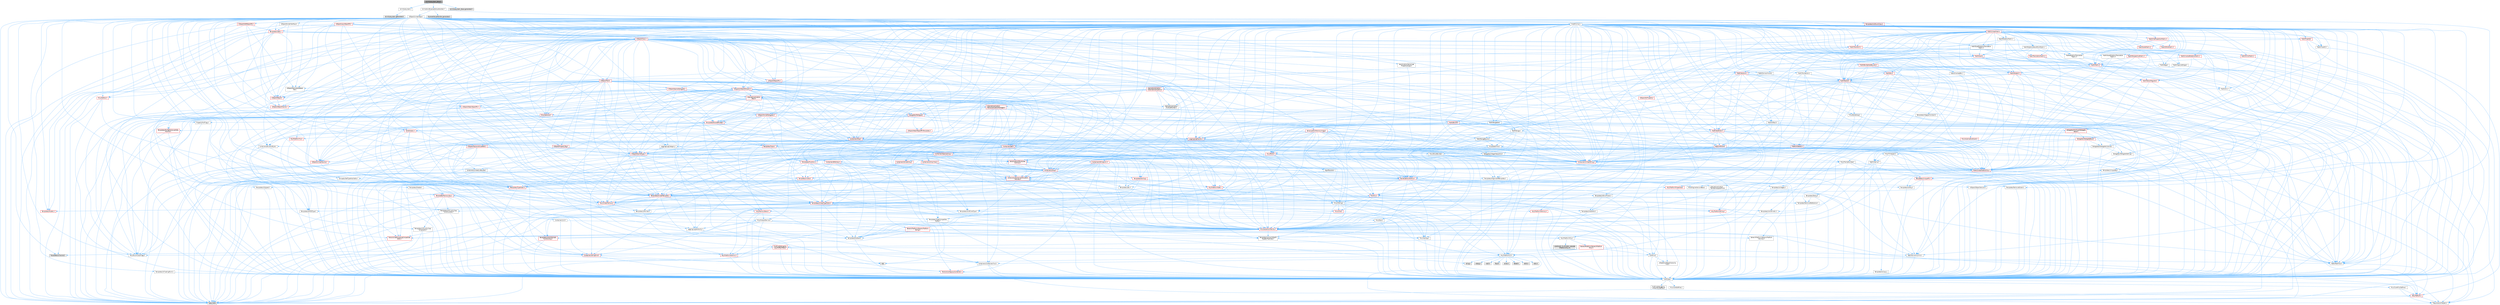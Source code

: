 digraph "AnimSubsystem_Base.h"
{
 // INTERACTIVE_SVG=YES
 // LATEX_PDF_SIZE
  bgcolor="transparent";
  edge [fontname=Helvetica,fontsize=10,labelfontname=Helvetica,labelfontsize=10];
  node [fontname=Helvetica,fontsize=10,shape=box,height=0.2,width=0.4];
  Node1 [id="Node000001",label="AnimSubsystem_Base.h",height=0.2,width=0.4,color="gray40", fillcolor="grey60", style="filled", fontcolor="black",tooltip=" "];
  Node1 -> Node2 [id="edge1_Node000001_Node000002",color="steelblue1",style="solid",tooltip=" "];
  Node2 [id="Node000002",label="AnimSubsystem.h",height=0.2,width=0.4,color="grey40", fillcolor="white", style="filled",URL="$d6/d19/AnimSubsystem_8h.html",tooltip=" "];
  Node2 -> Node3 [id="edge2_Node000002_Node000003",color="steelblue1",style="solid",tooltip=" "];
  Node3 [id="Node000003",label="AnimSubsystem.generated.h",height=0.2,width=0.4,color="grey60", fillcolor="#E0E0E0", style="filled",tooltip=" "];
  Node1 -> Node4 [id="edge3_Node000001_Node000004",color="steelblue1",style="solid",tooltip=" "];
  Node4 [id="Node000004",label="Animation/ExposedValueHandler.h",height=0.2,width=0.4,color="grey40", fillcolor="white", style="filled",URL="$df/d8c/ExposedValueHandler_8h.html",tooltip=" "];
  Node4 -> Node5 [id="edge4_Node000004_Node000005",color="steelblue1",style="solid",tooltip=" "];
  Node5 [id="Node000005",label="CoreMinimal.h",height=0.2,width=0.4,color="grey40", fillcolor="white", style="filled",URL="$d7/d67/CoreMinimal_8h.html",tooltip=" "];
  Node5 -> Node6 [id="edge5_Node000005_Node000006",color="steelblue1",style="solid",tooltip=" "];
  Node6 [id="Node000006",label="CoreTypes.h",height=0.2,width=0.4,color="grey40", fillcolor="white", style="filled",URL="$dc/dec/CoreTypes_8h.html",tooltip=" "];
  Node6 -> Node7 [id="edge6_Node000006_Node000007",color="steelblue1",style="solid",tooltip=" "];
  Node7 [id="Node000007",label="HAL/Platform.h",height=0.2,width=0.4,color="red", fillcolor="#FFF0F0", style="filled",URL="$d9/dd0/Platform_8h.html",tooltip=" "];
  Node7 -> Node10 [id="edge7_Node000007_Node000010",color="steelblue1",style="solid",tooltip=" "];
  Node10 [id="Node000010",label="type_traits",height=0.2,width=0.4,color="grey60", fillcolor="#E0E0E0", style="filled",tooltip=" "];
  Node7 -> Node11 [id="edge8_Node000007_Node000011",color="steelblue1",style="solid",tooltip=" "];
  Node11 [id="Node000011",label="PreprocessorHelpers.h",height=0.2,width=0.4,color="grey40", fillcolor="white", style="filled",URL="$db/ddb/PreprocessorHelpers_8h.html",tooltip=" "];
  Node6 -> Node17 [id="edge9_Node000006_Node000017",color="steelblue1",style="solid",tooltip=" "];
  Node17 [id="Node000017",label="ProfilingDebugging\l/UMemoryDefines.h",height=0.2,width=0.4,color="grey40", fillcolor="white", style="filled",URL="$d2/da2/UMemoryDefines_8h.html",tooltip=" "];
  Node6 -> Node18 [id="edge10_Node000006_Node000018",color="steelblue1",style="solid",tooltip=" "];
  Node18 [id="Node000018",label="Misc/CoreMiscDefines.h",height=0.2,width=0.4,color="grey40", fillcolor="white", style="filled",URL="$da/d38/CoreMiscDefines_8h.html",tooltip=" "];
  Node18 -> Node7 [id="edge11_Node000018_Node000007",color="steelblue1",style="solid",tooltip=" "];
  Node18 -> Node11 [id="edge12_Node000018_Node000011",color="steelblue1",style="solid",tooltip=" "];
  Node6 -> Node19 [id="edge13_Node000006_Node000019",color="steelblue1",style="solid",tooltip=" "];
  Node19 [id="Node000019",label="Misc/CoreDefines.h",height=0.2,width=0.4,color="grey40", fillcolor="white", style="filled",URL="$d3/dd2/CoreDefines_8h.html",tooltip=" "];
  Node5 -> Node20 [id="edge14_Node000005_Node000020",color="steelblue1",style="solid",tooltip=" "];
  Node20 [id="Node000020",label="CoreFwd.h",height=0.2,width=0.4,color="grey40", fillcolor="white", style="filled",URL="$d1/d1e/CoreFwd_8h.html",tooltip=" "];
  Node20 -> Node6 [id="edge15_Node000020_Node000006",color="steelblue1",style="solid",tooltip=" "];
  Node20 -> Node21 [id="edge16_Node000020_Node000021",color="steelblue1",style="solid",tooltip=" "];
  Node21 [id="Node000021",label="Containers/ContainersFwd.h",height=0.2,width=0.4,color="grey40", fillcolor="white", style="filled",URL="$d4/d0a/ContainersFwd_8h.html",tooltip=" "];
  Node21 -> Node7 [id="edge17_Node000021_Node000007",color="steelblue1",style="solid",tooltip=" "];
  Node21 -> Node6 [id="edge18_Node000021_Node000006",color="steelblue1",style="solid",tooltip=" "];
  Node21 -> Node22 [id="edge19_Node000021_Node000022",color="steelblue1",style="solid",tooltip=" "];
  Node22 [id="Node000022",label="Traits/IsContiguousContainer.h",height=0.2,width=0.4,color="red", fillcolor="#FFF0F0", style="filled",URL="$d5/d3c/IsContiguousContainer_8h.html",tooltip=" "];
  Node22 -> Node6 [id="edge20_Node000022_Node000006",color="steelblue1",style="solid",tooltip=" "];
  Node20 -> Node25 [id="edge21_Node000020_Node000025",color="steelblue1",style="solid",tooltip=" "];
  Node25 [id="Node000025",label="Math/MathFwd.h",height=0.2,width=0.4,color="grey40", fillcolor="white", style="filled",URL="$d2/d10/MathFwd_8h.html",tooltip=" "];
  Node25 -> Node7 [id="edge22_Node000025_Node000007",color="steelblue1",style="solid",tooltip=" "];
  Node20 -> Node26 [id="edge23_Node000020_Node000026",color="steelblue1",style="solid",tooltip=" "];
  Node26 [id="Node000026",label="UObject/UObjectHierarchy\lFwd.h",height=0.2,width=0.4,color="grey40", fillcolor="white", style="filled",URL="$d3/d13/UObjectHierarchyFwd_8h.html",tooltip=" "];
  Node5 -> Node26 [id="edge24_Node000005_Node000026",color="steelblue1",style="solid",tooltip=" "];
  Node5 -> Node21 [id="edge25_Node000005_Node000021",color="steelblue1",style="solid",tooltip=" "];
  Node5 -> Node27 [id="edge26_Node000005_Node000027",color="steelblue1",style="solid",tooltip=" "];
  Node27 [id="Node000027",label="Misc/VarArgs.h",height=0.2,width=0.4,color="grey40", fillcolor="white", style="filled",URL="$d5/d6f/VarArgs_8h.html",tooltip=" "];
  Node27 -> Node6 [id="edge27_Node000027_Node000006",color="steelblue1",style="solid",tooltip=" "];
  Node5 -> Node28 [id="edge28_Node000005_Node000028",color="steelblue1",style="solid",tooltip=" "];
  Node28 [id="Node000028",label="Logging/LogVerbosity.h",height=0.2,width=0.4,color="grey40", fillcolor="white", style="filled",URL="$d2/d8f/LogVerbosity_8h.html",tooltip=" "];
  Node28 -> Node6 [id="edge29_Node000028_Node000006",color="steelblue1",style="solid",tooltip=" "];
  Node5 -> Node29 [id="edge30_Node000005_Node000029",color="steelblue1",style="solid",tooltip=" "];
  Node29 [id="Node000029",label="Misc/OutputDevice.h",height=0.2,width=0.4,color="grey40", fillcolor="white", style="filled",URL="$d7/d32/OutputDevice_8h.html",tooltip=" "];
  Node29 -> Node20 [id="edge31_Node000029_Node000020",color="steelblue1",style="solid",tooltip=" "];
  Node29 -> Node6 [id="edge32_Node000029_Node000006",color="steelblue1",style="solid",tooltip=" "];
  Node29 -> Node28 [id="edge33_Node000029_Node000028",color="steelblue1",style="solid",tooltip=" "];
  Node29 -> Node27 [id="edge34_Node000029_Node000027",color="steelblue1",style="solid",tooltip=" "];
  Node29 -> Node30 [id="edge35_Node000029_Node000030",color="steelblue1",style="solid",tooltip=" "];
  Node30 [id="Node000030",label="Templates/IsArrayOrRefOf\lTypeByPredicate.h",height=0.2,width=0.4,color="grey40", fillcolor="white", style="filled",URL="$d6/da1/IsArrayOrRefOfTypeByPredicate_8h.html",tooltip=" "];
  Node30 -> Node6 [id="edge36_Node000030_Node000006",color="steelblue1",style="solid",tooltip=" "];
  Node29 -> Node31 [id="edge37_Node000029_Node000031",color="steelblue1",style="solid",tooltip=" "];
  Node31 [id="Node000031",label="Templates/IsValidVariadic\lFunctionArg.h",height=0.2,width=0.4,color="red", fillcolor="#FFF0F0", style="filled",URL="$d0/dc8/IsValidVariadicFunctionArg_8h.html",tooltip=" "];
  Node31 -> Node6 [id="edge38_Node000031_Node000006",color="steelblue1",style="solid",tooltip=" "];
  Node31 -> Node10 [id="edge39_Node000031_Node000010",color="steelblue1",style="solid",tooltip=" "];
  Node29 -> Node33 [id="edge40_Node000029_Node000033",color="steelblue1",style="solid",tooltip=" "];
  Node33 [id="Node000033",label="Traits/IsCharEncodingCompatible\lWith.h",height=0.2,width=0.4,color="red", fillcolor="#FFF0F0", style="filled",URL="$df/dd1/IsCharEncodingCompatibleWith_8h.html",tooltip=" "];
  Node33 -> Node10 [id="edge41_Node000033_Node000010",color="steelblue1",style="solid",tooltip=" "];
  Node5 -> Node35 [id="edge42_Node000005_Node000035",color="steelblue1",style="solid",tooltip=" "];
  Node35 [id="Node000035",label="HAL/PlatformCrt.h",height=0.2,width=0.4,color="grey40", fillcolor="white", style="filled",URL="$d8/d75/PlatformCrt_8h.html",tooltip=" "];
  Node35 -> Node36 [id="edge43_Node000035_Node000036",color="steelblue1",style="solid",tooltip=" "];
  Node36 [id="Node000036",label="new",height=0.2,width=0.4,color="grey60", fillcolor="#E0E0E0", style="filled",tooltip=" "];
  Node35 -> Node37 [id="edge44_Node000035_Node000037",color="steelblue1",style="solid",tooltip=" "];
  Node37 [id="Node000037",label="wchar.h",height=0.2,width=0.4,color="grey60", fillcolor="#E0E0E0", style="filled",tooltip=" "];
  Node35 -> Node38 [id="edge45_Node000035_Node000038",color="steelblue1",style="solid",tooltip=" "];
  Node38 [id="Node000038",label="stddef.h",height=0.2,width=0.4,color="grey60", fillcolor="#E0E0E0", style="filled",tooltip=" "];
  Node35 -> Node39 [id="edge46_Node000035_Node000039",color="steelblue1",style="solid",tooltip=" "];
  Node39 [id="Node000039",label="stdlib.h",height=0.2,width=0.4,color="grey60", fillcolor="#E0E0E0", style="filled",tooltip=" "];
  Node35 -> Node40 [id="edge47_Node000035_Node000040",color="steelblue1",style="solid",tooltip=" "];
  Node40 [id="Node000040",label="stdio.h",height=0.2,width=0.4,color="grey60", fillcolor="#E0E0E0", style="filled",tooltip=" "];
  Node35 -> Node41 [id="edge48_Node000035_Node000041",color="steelblue1",style="solid",tooltip=" "];
  Node41 [id="Node000041",label="stdarg.h",height=0.2,width=0.4,color="grey60", fillcolor="#E0E0E0", style="filled",tooltip=" "];
  Node35 -> Node42 [id="edge49_Node000035_Node000042",color="steelblue1",style="solid",tooltip=" "];
  Node42 [id="Node000042",label="math.h",height=0.2,width=0.4,color="grey60", fillcolor="#E0E0E0", style="filled",tooltip=" "];
  Node35 -> Node43 [id="edge50_Node000035_Node000043",color="steelblue1",style="solid",tooltip=" "];
  Node43 [id="Node000043",label="float.h",height=0.2,width=0.4,color="grey60", fillcolor="#E0E0E0", style="filled",tooltip=" "];
  Node35 -> Node44 [id="edge51_Node000035_Node000044",color="steelblue1",style="solid",tooltip=" "];
  Node44 [id="Node000044",label="string.h",height=0.2,width=0.4,color="grey60", fillcolor="#E0E0E0", style="filled",tooltip=" "];
  Node5 -> Node45 [id="edge52_Node000005_Node000045",color="steelblue1",style="solid",tooltip=" "];
  Node45 [id="Node000045",label="HAL/PlatformMisc.h",height=0.2,width=0.4,color="grey40", fillcolor="white", style="filled",URL="$d0/df5/PlatformMisc_8h.html",tooltip=" "];
  Node45 -> Node6 [id="edge53_Node000045_Node000006",color="steelblue1",style="solid",tooltip=" "];
  Node45 -> Node46 [id="edge54_Node000045_Node000046",color="steelblue1",style="solid",tooltip=" "];
  Node46 [id="Node000046",label="GenericPlatform/GenericPlatform\lMisc.h",height=0.2,width=0.4,color="red", fillcolor="#FFF0F0", style="filled",URL="$db/d9a/GenericPlatformMisc_8h.html",tooltip=" "];
  Node46 -> Node47 [id="edge55_Node000046_Node000047",color="steelblue1",style="solid",tooltip=" "];
  Node47 [id="Node000047",label="Containers/StringFwd.h",height=0.2,width=0.4,color="red", fillcolor="#FFF0F0", style="filled",URL="$df/d37/StringFwd_8h.html",tooltip=" "];
  Node47 -> Node6 [id="edge56_Node000047_Node000006",color="steelblue1",style="solid",tooltip=" "];
  Node47 -> Node22 [id="edge57_Node000047_Node000022",color="steelblue1",style="solid",tooltip=" "];
  Node46 -> Node20 [id="edge58_Node000046_Node000020",color="steelblue1",style="solid",tooltip=" "];
  Node46 -> Node6 [id="edge59_Node000046_Node000006",color="steelblue1",style="solid",tooltip=" "];
  Node46 -> Node35 [id="edge60_Node000046_Node000035",color="steelblue1",style="solid",tooltip=" "];
  Node46 -> Node50 [id="edge61_Node000046_Node000050",color="steelblue1",style="solid",tooltip=" "];
  Node50 [id="Node000050",label="Math/NumericLimits.h",height=0.2,width=0.4,color="grey40", fillcolor="white", style="filled",URL="$df/d1b/NumericLimits_8h.html",tooltip=" "];
  Node50 -> Node6 [id="edge62_Node000050_Node000006",color="steelblue1",style="solid",tooltip=" "];
  Node46 -> Node52 [id="edge63_Node000046_Node000052",color="steelblue1",style="solid",tooltip=" "];
  Node52 [id="Node000052",label="Misc/EnumClassFlags.h",height=0.2,width=0.4,color="grey40", fillcolor="white", style="filled",URL="$d8/de7/EnumClassFlags_8h.html",tooltip=" "];
  Node45 -> Node55 [id="edge64_Node000045_Node000055",color="steelblue1",style="solid",tooltip=" "];
  Node55 [id="Node000055",label="COMPILED_PLATFORM_HEADER\l(PlatformMisc.h)",height=0.2,width=0.4,color="grey60", fillcolor="#E0E0E0", style="filled",tooltip=" "];
  Node45 -> Node56 [id="edge65_Node000045_Node000056",color="steelblue1",style="solid",tooltip=" "];
  Node56 [id="Node000056",label="ProfilingDebugging\l/CpuProfilerTrace.h",height=0.2,width=0.4,color="red", fillcolor="#FFF0F0", style="filled",URL="$da/dcb/CpuProfilerTrace_8h.html",tooltip=" "];
  Node56 -> Node6 [id="edge66_Node000056_Node000006",color="steelblue1",style="solid",tooltip=" "];
  Node56 -> Node21 [id="edge67_Node000056_Node000021",color="steelblue1",style="solid",tooltip=" "];
  Node56 -> Node57 [id="edge68_Node000056_Node000057",color="steelblue1",style="solid",tooltip=" "];
  Node57 [id="Node000057",label="HAL/PlatformAtomics.h",height=0.2,width=0.4,color="red", fillcolor="#FFF0F0", style="filled",URL="$d3/d36/PlatformAtomics_8h.html",tooltip=" "];
  Node57 -> Node6 [id="edge69_Node000057_Node000006",color="steelblue1",style="solid",tooltip=" "];
  Node56 -> Node11 [id="edge70_Node000056_Node000011",color="steelblue1",style="solid",tooltip=" "];
  Node56 -> Node61 [id="edge71_Node000056_Node000061",color="steelblue1",style="solid",tooltip=" "];
  Node61 [id="Node000061",label="Trace/Detail/Channel.h",height=0.2,width=0.4,color="grey60", fillcolor="#E0E0E0", style="filled",tooltip=" "];
  Node5 -> Node64 [id="edge72_Node000005_Node000064",color="steelblue1",style="solid",tooltip=" "];
  Node64 [id="Node000064",label="Misc/AssertionMacros.h",height=0.2,width=0.4,color="red", fillcolor="#FFF0F0", style="filled",URL="$d0/dfa/AssertionMacros_8h.html",tooltip=" "];
  Node64 -> Node6 [id="edge73_Node000064_Node000006",color="steelblue1",style="solid",tooltip=" "];
  Node64 -> Node7 [id="edge74_Node000064_Node000007",color="steelblue1",style="solid",tooltip=" "];
  Node64 -> Node45 [id="edge75_Node000064_Node000045",color="steelblue1",style="solid",tooltip=" "];
  Node64 -> Node11 [id="edge76_Node000064_Node000011",color="steelblue1",style="solid",tooltip=" "];
  Node64 -> Node65 [id="edge77_Node000064_Node000065",color="steelblue1",style="solid",tooltip=" "];
  Node65 [id="Node000065",label="Templates/EnableIf.h",height=0.2,width=0.4,color="grey40", fillcolor="white", style="filled",URL="$d7/d60/EnableIf_8h.html",tooltip=" "];
  Node65 -> Node6 [id="edge78_Node000065_Node000006",color="steelblue1",style="solid",tooltip=" "];
  Node64 -> Node30 [id="edge79_Node000064_Node000030",color="steelblue1",style="solid",tooltip=" "];
  Node64 -> Node31 [id="edge80_Node000064_Node000031",color="steelblue1",style="solid",tooltip=" "];
  Node64 -> Node33 [id="edge81_Node000064_Node000033",color="steelblue1",style="solid",tooltip=" "];
  Node64 -> Node27 [id="edge82_Node000064_Node000027",color="steelblue1",style="solid",tooltip=" "];
  Node5 -> Node73 [id="edge83_Node000005_Node000073",color="steelblue1",style="solid",tooltip=" "];
  Node73 [id="Node000073",label="Templates/IsPointer.h",height=0.2,width=0.4,color="grey40", fillcolor="white", style="filled",URL="$d7/d05/IsPointer_8h.html",tooltip=" "];
  Node73 -> Node6 [id="edge84_Node000073_Node000006",color="steelblue1",style="solid",tooltip=" "];
  Node5 -> Node74 [id="edge85_Node000005_Node000074",color="steelblue1",style="solid",tooltip=" "];
  Node74 [id="Node000074",label="HAL/PlatformMemory.h",height=0.2,width=0.4,color="red", fillcolor="#FFF0F0", style="filled",URL="$de/d68/PlatformMemory_8h.html",tooltip=" "];
  Node74 -> Node6 [id="edge86_Node000074_Node000006",color="steelblue1",style="solid",tooltip=" "];
  Node5 -> Node57 [id="edge87_Node000005_Node000057",color="steelblue1",style="solid",tooltip=" "];
  Node5 -> Node79 [id="edge88_Node000005_Node000079",color="steelblue1",style="solid",tooltip=" "];
  Node79 [id="Node000079",label="Misc/Exec.h",height=0.2,width=0.4,color="grey40", fillcolor="white", style="filled",URL="$de/ddb/Exec_8h.html",tooltip=" "];
  Node79 -> Node6 [id="edge89_Node000079_Node000006",color="steelblue1",style="solid",tooltip=" "];
  Node79 -> Node64 [id="edge90_Node000079_Node000064",color="steelblue1",style="solid",tooltip=" "];
  Node5 -> Node80 [id="edge91_Node000005_Node000080",color="steelblue1",style="solid",tooltip=" "];
  Node80 [id="Node000080",label="HAL/MemoryBase.h",height=0.2,width=0.4,color="red", fillcolor="#FFF0F0", style="filled",URL="$d6/d9f/MemoryBase_8h.html",tooltip=" "];
  Node80 -> Node6 [id="edge92_Node000080_Node000006",color="steelblue1",style="solid",tooltip=" "];
  Node80 -> Node57 [id="edge93_Node000080_Node000057",color="steelblue1",style="solid",tooltip=" "];
  Node80 -> Node35 [id="edge94_Node000080_Node000035",color="steelblue1",style="solid",tooltip=" "];
  Node80 -> Node79 [id="edge95_Node000080_Node000079",color="steelblue1",style="solid",tooltip=" "];
  Node80 -> Node29 [id="edge96_Node000080_Node000029",color="steelblue1",style="solid",tooltip=" "];
  Node5 -> Node90 [id="edge97_Node000005_Node000090",color="steelblue1",style="solid",tooltip=" "];
  Node90 [id="Node000090",label="HAL/UnrealMemory.h",height=0.2,width=0.4,color="red", fillcolor="#FFF0F0", style="filled",URL="$d9/d96/UnrealMemory_8h.html",tooltip=" "];
  Node90 -> Node6 [id="edge98_Node000090_Node000006",color="steelblue1",style="solid",tooltip=" "];
  Node90 -> Node80 [id="edge99_Node000090_Node000080",color="steelblue1",style="solid",tooltip=" "];
  Node90 -> Node74 [id="edge100_Node000090_Node000074",color="steelblue1",style="solid",tooltip=" "];
  Node90 -> Node73 [id="edge101_Node000090_Node000073",color="steelblue1",style="solid",tooltip=" "];
  Node5 -> Node92 [id="edge102_Node000005_Node000092",color="steelblue1",style="solid",tooltip=" "];
  Node92 [id="Node000092",label="Templates/IsArithmetic.h",height=0.2,width=0.4,color="grey40", fillcolor="white", style="filled",URL="$d2/d5d/IsArithmetic_8h.html",tooltip=" "];
  Node92 -> Node6 [id="edge103_Node000092_Node000006",color="steelblue1",style="solid",tooltip=" "];
  Node5 -> Node86 [id="edge104_Node000005_Node000086",color="steelblue1",style="solid",tooltip=" "];
  Node86 [id="Node000086",label="Templates/AndOrNot.h",height=0.2,width=0.4,color="grey40", fillcolor="white", style="filled",URL="$db/d0a/AndOrNot_8h.html",tooltip=" "];
  Node86 -> Node6 [id="edge105_Node000086_Node000006",color="steelblue1",style="solid",tooltip=" "];
  Node5 -> Node93 [id="edge106_Node000005_Node000093",color="steelblue1",style="solid",tooltip=" "];
  Node93 [id="Node000093",label="Templates/IsPODType.h",height=0.2,width=0.4,color="grey40", fillcolor="white", style="filled",URL="$d7/db1/IsPODType_8h.html",tooltip=" "];
  Node93 -> Node6 [id="edge107_Node000093_Node000006",color="steelblue1",style="solid",tooltip=" "];
  Node5 -> Node94 [id="edge108_Node000005_Node000094",color="steelblue1",style="solid",tooltip=" "];
  Node94 [id="Node000094",label="Templates/IsUECoreType.h",height=0.2,width=0.4,color="grey40", fillcolor="white", style="filled",URL="$d1/db8/IsUECoreType_8h.html",tooltip=" "];
  Node94 -> Node6 [id="edge109_Node000094_Node000006",color="steelblue1",style="solid",tooltip=" "];
  Node94 -> Node10 [id="edge110_Node000094_Node000010",color="steelblue1",style="solid",tooltip=" "];
  Node5 -> Node87 [id="edge111_Node000005_Node000087",color="steelblue1",style="solid",tooltip=" "];
  Node87 [id="Node000087",label="Templates/IsTriviallyCopy\lConstructible.h",height=0.2,width=0.4,color="grey40", fillcolor="white", style="filled",URL="$d3/d78/IsTriviallyCopyConstructible_8h.html",tooltip=" "];
  Node87 -> Node6 [id="edge112_Node000087_Node000006",color="steelblue1",style="solid",tooltip=" "];
  Node87 -> Node10 [id="edge113_Node000087_Node000010",color="steelblue1",style="solid",tooltip=" "];
  Node5 -> Node95 [id="edge114_Node000005_Node000095",color="steelblue1",style="solid",tooltip=" "];
  Node95 [id="Node000095",label="Templates/UnrealTypeTraits.h",height=0.2,width=0.4,color="red", fillcolor="#FFF0F0", style="filled",URL="$d2/d2d/UnrealTypeTraits_8h.html",tooltip=" "];
  Node95 -> Node6 [id="edge115_Node000095_Node000006",color="steelblue1",style="solid",tooltip=" "];
  Node95 -> Node73 [id="edge116_Node000095_Node000073",color="steelblue1",style="solid",tooltip=" "];
  Node95 -> Node64 [id="edge117_Node000095_Node000064",color="steelblue1",style="solid",tooltip=" "];
  Node95 -> Node86 [id="edge118_Node000095_Node000086",color="steelblue1",style="solid",tooltip=" "];
  Node95 -> Node65 [id="edge119_Node000095_Node000065",color="steelblue1",style="solid",tooltip=" "];
  Node95 -> Node92 [id="edge120_Node000095_Node000092",color="steelblue1",style="solid",tooltip=" "];
  Node95 -> Node96 [id="edge121_Node000095_Node000096",color="steelblue1",style="solid",tooltip=" "];
  Node96 [id="Node000096",label="Templates/Models.h",height=0.2,width=0.4,color="red", fillcolor="#FFF0F0", style="filled",URL="$d3/d0c/Models_8h.html",tooltip=" "];
  Node95 -> Node93 [id="edge122_Node000095_Node000093",color="steelblue1",style="solid",tooltip=" "];
  Node95 -> Node94 [id="edge123_Node000095_Node000094",color="steelblue1",style="solid",tooltip=" "];
  Node95 -> Node87 [id="edge124_Node000095_Node000087",color="steelblue1",style="solid",tooltip=" "];
  Node5 -> Node65 [id="edge125_Node000005_Node000065",color="steelblue1",style="solid",tooltip=" "];
  Node5 -> Node97 [id="edge126_Node000005_Node000097",color="steelblue1",style="solid",tooltip=" "];
  Node97 [id="Node000097",label="Templates/RemoveReference.h",height=0.2,width=0.4,color="grey40", fillcolor="white", style="filled",URL="$da/dbe/RemoveReference_8h.html",tooltip=" "];
  Node97 -> Node6 [id="edge127_Node000097_Node000006",color="steelblue1",style="solid",tooltip=" "];
  Node5 -> Node98 [id="edge128_Node000005_Node000098",color="steelblue1",style="solid",tooltip=" "];
  Node98 [id="Node000098",label="Templates/IntegralConstant.h",height=0.2,width=0.4,color="grey40", fillcolor="white", style="filled",URL="$db/d1b/IntegralConstant_8h.html",tooltip=" "];
  Node98 -> Node6 [id="edge129_Node000098_Node000006",color="steelblue1",style="solid",tooltip=" "];
  Node5 -> Node99 [id="edge130_Node000005_Node000099",color="steelblue1",style="solid",tooltip=" "];
  Node99 [id="Node000099",label="Templates/IsClass.h",height=0.2,width=0.4,color="grey40", fillcolor="white", style="filled",URL="$db/dcb/IsClass_8h.html",tooltip=" "];
  Node99 -> Node6 [id="edge131_Node000099_Node000006",color="steelblue1",style="solid",tooltip=" "];
  Node5 -> Node100 [id="edge132_Node000005_Node000100",color="steelblue1",style="solid",tooltip=" "];
  Node100 [id="Node000100",label="Templates/TypeCompatible\lBytes.h",height=0.2,width=0.4,color="grey40", fillcolor="white", style="filled",URL="$df/d0a/TypeCompatibleBytes_8h.html",tooltip=" "];
  Node100 -> Node6 [id="edge133_Node000100_Node000006",color="steelblue1",style="solid",tooltip=" "];
  Node100 -> Node44 [id="edge134_Node000100_Node000044",color="steelblue1",style="solid",tooltip=" "];
  Node100 -> Node36 [id="edge135_Node000100_Node000036",color="steelblue1",style="solid",tooltip=" "];
  Node100 -> Node10 [id="edge136_Node000100_Node000010",color="steelblue1",style="solid",tooltip=" "];
  Node5 -> Node22 [id="edge137_Node000005_Node000022",color="steelblue1",style="solid",tooltip=" "];
  Node5 -> Node101 [id="edge138_Node000005_Node000101",color="steelblue1",style="solid",tooltip=" "];
  Node101 [id="Node000101",label="Templates/UnrealTemplate.h",height=0.2,width=0.4,color="red", fillcolor="#FFF0F0", style="filled",URL="$d4/d24/UnrealTemplate_8h.html",tooltip=" "];
  Node101 -> Node6 [id="edge139_Node000101_Node000006",color="steelblue1",style="solid",tooltip=" "];
  Node101 -> Node73 [id="edge140_Node000101_Node000073",color="steelblue1",style="solid",tooltip=" "];
  Node101 -> Node90 [id="edge141_Node000101_Node000090",color="steelblue1",style="solid",tooltip=" "];
  Node101 -> Node95 [id="edge142_Node000101_Node000095",color="steelblue1",style="solid",tooltip=" "];
  Node101 -> Node97 [id="edge143_Node000101_Node000097",color="steelblue1",style="solid",tooltip=" "];
  Node101 -> Node100 [id="edge144_Node000101_Node000100",color="steelblue1",style="solid",tooltip=" "];
  Node101 -> Node22 [id="edge145_Node000101_Node000022",color="steelblue1",style="solid",tooltip=" "];
  Node101 -> Node10 [id="edge146_Node000101_Node000010",color="steelblue1",style="solid",tooltip=" "];
  Node5 -> Node50 [id="edge147_Node000005_Node000050",color="steelblue1",style="solid",tooltip=" "];
  Node5 -> Node105 [id="edge148_Node000005_Node000105",color="steelblue1",style="solid",tooltip=" "];
  Node105 [id="Node000105",label="HAL/PlatformMath.h",height=0.2,width=0.4,color="red", fillcolor="#FFF0F0", style="filled",URL="$dc/d53/PlatformMath_8h.html",tooltip=" "];
  Node105 -> Node6 [id="edge149_Node000105_Node000006",color="steelblue1",style="solid",tooltip=" "];
  Node5 -> Node88 [id="edge150_Node000005_Node000088",color="steelblue1",style="solid",tooltip=" "];
  Node88 [id="Node000088",label="Templates/IsTriviallyCopy\lAssignable.h",height=0.2,width=0.4,color="grey40", fillcolor="white", style="filled",URL="$d2/df2/IsTriviallyCopyAssignable_8h.html",tooltip=" "];
  Node88 -> Node6 [id="edge151_Node000088_Node000006",color="steelblue1",style="solid",tooltip=" "];
  Node88 -> Node10 [id="edge152_Node000088_Node000010",color="steelblue1",style="solid",tooltip=" "];
  Node5 -> Node113 [id="edge153_Node000005_Node000113",color="steelblue1",style="solid",tooltip=" "];
  Node113 [id="Node000113",label="Templates/MemoryOps.h",height=0.2,width=0.4,color="red", fillcolor="#FFF0F0", style="filled",URL="$db/dea/MemoryOps_8h.html",tooltip=" "];
  Node113 -> Node6 [id="edge154_Node000113_Node000006",color="steelblue1",style="solid",tooltip=" "];
  Node113 -> Node90 [id="edge155_Node000113_Node000090",color="steelblue1",style="solid",tooltip=" "];
  Node113 -> Node88 [id="edge156_Node000113_Node000088",color="steelblue1",style="solid",tooltip=" "];
  Node113 -> Node87 [id="edge157_Node000113_Node000087",color="steelblue1",style="solid",tooltip=" "];
  Node113 -> Node95 [id="edge158_Node000113_Node000095",color="steelblue1",style="solid",tooltip=" "];
  Node113 -> Node36 [id="edge159_Node000113_Node000036",color="steelblue1",style="solid",tooltip=" "];
  Node113 -> Node10 [id="edge160_Node000113_Node000010",color="steelblue1",style="solid",tooltip=" "];
  Node5 -> Node114 [id="edge161_Node000005_Node000114",color="steelblue1",style="solid",tooltip=" "];
  Node114 [id="Node000114",label="Containers/ContainerAllocation\lPolicies.h",height=0.2,width=0.4,color="red", fillcolor="#FFF0F0", style="filled",URL="$d7/dff/ContainerAllocationPolicies_8h.html",tooltip=" "];
  Node114 -> Node6 [id="edge162_Node000114_Node000006",color="steelblue1",style="solid",tooltip=" "];
  Node114 -> Node114 [id="edge163_Node000114_Node000114",color="steelblue1",style="solid",tooltip=" "];
  Node114 -> Node105 [id="edge164_Node000114_Node000105",color="steelblue1",style="solid",tooltip=" "];
  Node114 -> Node90 [id="edge165_Node000114_Node000090",color="steelblue1",style="solid",tooltip=" "];
  Node114 -> Node50 [id="edge166_Node000114_Node000050",color="steelblue1",style="solid",tooltip=" "];
  Node114 -> Node64 [id="edge167_Node000114_Node000064",color="steelblue1",style="solid",tooltip=" "];
  Node114 -> Node113 [id="edge168_Node000114_Node000113",color="steelblue1",style="solid",tooltip=" "];
  Node114 -> Node100 [id="edge169_Node000114_Node000100",color="steelblue1",style="solid",tooltip=" "];
  Node114 -> Node10 [id="edge170_Node000114_Node000010",color="steelblue1",style="solid",tooltip=" "];
  Node5 -> Node117 [id="edge171_Node000005_Node000117",color="steelblue1",style="solid",tooltip=" "];
  Node117 [id="Node000117",label="Templates/IsEnumClass.h",height=0.2,width=0.4,color="grey40", fillcolor="white", style="filled",URL="$d7/d15/IsEnumClass_8h.html",tooltip=" "];
  Node117 -> Node6 [id="edge172_Node000117_Node000006",color="steelblue1",style="solid",tooltip=" "];
  Node117 -> Node86 [id="edge173_Node000117_Node000086",color="steelblue1",style="solid",tooltip=" "];
  Node5 -> Node118 [id="edge174_Node000005_Node000118",color="steelblue1",style="solid",tooltip=" "];
  Node118 [id="Node000118",label="HAL/PlatformProperties.h",height=0.2,width=0.4,color="red", fillcolor="#FFF0F0", style="filled",URL="$d9/db0/PlatformProperties_8h.html",tooltip=" "];
  Node118 -> Node6 [id="edge175_Node000118_Node000006",color="steelblue1",style="solid",tooltip=" "];
  Node5 -> Node121 [id="edge176_Node000005_Node000121",color="steelblue1",style="solid",tooltip=" "];
  Node121 [id="Node000121",label="Misc/EngineVersionBase.h",height=0.2,width=0.4,color="grey40", fillcolor="white", style="filled",URL="$d5/d2b/EngineVersionBase_8h.html",tooltip=" "];
  Node121 -> Node6 [id="edge177_Node000121_Node000006",color="steelblue1",style="solid",tooltip=" "];
  Node5 -> Node122 [id="edge178_Node000005_Node000122",color="steelblue1",style="solid",tooltip=" "];
  Node122 [id="Node000122",label="Internationalization\l/TextNamespaceFwd.h",height=0.2,width=0.4,color="grey40", fillcolor="white", style="filled",URL="$d8/d97/TextNamespaceFwd_8h.html",tooltip=" "];
  Node122 -> Node6 [id="edge179_Node000122_Node000006",color="steelblue1",style="solid",tooltip=" "];
  Node5 -> Node123 [id="edge180_Node000005_Node000123",color="steelblue1",style="solid",tooltip=" "];
  Node123 [id="Node000123",label="Serialization/Archive.h",height=0.2,width=0.4,color="red", fillcolor="#FFF0F0", style="filled",URL="$d7/d3b/Archive_8h.html",tooltip=" "];
  Node123 -> Node20 [id="edge181_Node000123_Node000020",color="steelblue1",style="solid",tooltip=" "];
  Node123 -> Node6 [id="edge182_Node000123_Node000006",color="steelblue1",style="solid",tooltip=" "];
  Node123 -> Node118 [id="edge183_Node000123_Node000118",color="steelblue1",style="solid",tooltip=" "];
  Node123 -> Node122 [id="edge184_Node000123_Node000122",color="steelblue1",style="solid",tooltip=" "];
  Node123 -> Node25 [id="edge185_Node000123_Node000025",color="steelblue1",style="solid",tooltip=" "];
  Node123 -> Node64 [id="edge186_Node000123_Node000064",color="steelblue1",style="solid",tooltip=" "];
  Node123 -> Node121 [id="edge187_Node000123_Node000121",color="steelblue1",style="solid",tooltip=" "];
  Node123 -> Node27 [id="edge188_Node000123_Node000027",color="steelblue1",style="solid",tooltip=" "];
  Node123 -> Node65 [id="edge189_Node000123_Node000065",color="steelblue1",style="solid",tooltip=" "];
  Node123 -> Node30 [id="edge190_Node000123_Node000030",color="steelblue1",style="solid",tooltip=" "];
  Node123 -> Node117 [id="edge191_Node000123_Node000117",color="steelblue1",style="solid",tooltip=" "];
  Node123 -> Node110 [id="edge192_Node000123_Node000110",color="steelblue1",style="solid",tooltip=" "];
  Node110 [id="Node000110",label="Templates/IsSigned.h",height=0.2,width=0.4,color="grey40", fillcolor="white", style="filled",URL="$d8/dd8/IsSigned_8h.html",tooltip=" "];
  Node110 -> Node6 [id="edge193_Node000110_Node000006",color="steelblue1",style="solid",tooltip=" "];
  Node123 -> Node31 [id="edge194_Node000123_Node000031",color="steelblue1",style="solid",tooltip=" "];
  Node123 -> Node101 [id="edge195_Node000123_Node000101",color="steelblue1",style="solid",tooltip=" "];
  Node123 -> Node33 [id="edge196_Node000123_Node000033",color="steelblue1",style="solid",tooltip=" "];
  Node123 -> Node126 [id="edge197_Node000123_Node000126",color="steelblue1",style="solid",tooltip=" "];
  Node126 [id="Node000126",label="UObject/ObjectVersion.h",height=0.2,width=0.4,color="grey40", fillcolor="white", style="filled",URL="$da/d63/ObjectVersion_8h.html",tooltip=" "];
  Node126 -> Node6 [id="edge198_Node000126_Node000006",color="steelblue1",style="solid",tooltip=" "];
  Node5 -> Node127 [id="edge199_Node000005_Node000127",color="steelblue1",style="solid",tooltip=" "];
  Node127 [id="Node000127",label="Templates/Less.h",height=0.2,width=0.4,color="grey40", fillcolor="white", style="filled",URL="$de/dc8/Less_8h.html",tooltip=" "];
  Node127 -> Node6 [id="edge200_Node000127_Node000006",color="steelblue1",style="solid",tooltip=" "];
  Node127 -> Node101 [id="edge201_Node000127_Node000101",color="steelblue1",style="solid",tooltip=" "];
  Node5 -> Node128 [id="edge202_Node000005_Node000128",color="steelblue1",style="solid",tooltip=" "];
  Node128 [id="Node000128",label="Templates/Sorting.h",height=0.2,width=0.4,color="red", fillcolor="#FFF0F0", style="filled",URL="$d3/d9e/Sorting_8h.html",tooltip=" "];
  Node128 -> Node6 [id="edge203_Node000128_Node000006",color="steelblue1",style="solid",tooltip=" "];
  Node128 -> Node105 [id="edge204_Node000128_Node000105",color="steelblue1",style="solid",tooltip=" "];
  Node128 -> Node127 [id="edge205_Node000128_Node000127",color="steelblue1",style="solid",tooltip=" "];
  Node5 -> Node139 [id="edge206_Node000005_Node000139",color="steelblue1",style="solid",tooltip=" "];
  Node139 [id="Node000139",label="Misc/Char.h",height=0.2,width=0.4,color="red", fillcolor="#FFF0F0", style="filled",URL="$d0/d58/Char_8h.html",tooltip=" "];
  Node139 -> Node6 [id="edge207_Node000139_Node000006",color="steelblue1",style="solid",tooltip=" "];
  Node139 -> Node10 [id="edge208_Node000139_Node000010",color="steelblue1",style="solid",tooltip=" "];
  Node5 -> Node142 [id="edge209_Node000005_Node000142",color="steelblue1",style="solid",tooltip=" "];
  Node142 [id="Node000142",label="GenericPlatform/GenericPlatform\lStricmp.h",height=0.2,width=0.4,color="grey40", fillcolor="white", style="filled",URL="$d2/d86/GenericPlatformStricmp_8h.html",tooltip=" "];
  Node142 -> Node6 [id="edge210_Node000142_Node000006",color="steelblue1",style="solid",tooltip=" "];
  Node5 -> Node143 [id="edge211_Node000005_Node000143",color="steelblue1",style="solid",tooltip=" "];
  Node143 [id="Node000143",label="GenericPlatform/GenericPlatform\lString.h",height=0.2,width=0.4,color="red", fillcolor="#FFF0F0", style="filled",URL="$dd/d20/GenericPlatformString_8h.html",tooltip=" "];
  Node143 -> Node6 [id="edge212_Node000143_Node000006",color="steelblue1",style="solid",tooltip=" "];
  Node143 -> Node142 [id="edge213_Node000143_Node000142",color="steelblue1",style="solid",tooltip=" "];
  Node143 -> Node65 [id="edge214_Node000143_Node000065",color="steelblue1",style="solid",tooltip=" "];
  Node143 -> Node33 [id="edge215_Node000143_Node000033",color="steelblue1",style="solid",tooltip=" "];
  Node143 -> Node10 [id="edge216_Node000143_Node000010",color="steelblue1",style="solid",tooltip=" "];
  Node5 -> Node76 [id="edge217_Node000005_Node000076",color="steelblue1",style="solid",tooltip=" "];
  Node76 [id="Node000076",label="HAL/PlatformString.h",height=0.2,width=0.4,color="red", fillcolor="#FFF0F0", style="filled",URL="$db/db5/PlatformString_8h.html",tooltip=" "];
  Node76 -> Node6 [id="edge218_Node000076_Node000006",color="steelblue1",style="solid",tooltip=" "];
  Node5 -> Node146 [id="edge219_Node000005_Node000146",color="steelblue1",style="solid",tooltip=" "];
  Node146 [id="Node000146",label="Misc/CString.h",height=0.2,width=0.4,color="grey40", fillcolor="white", style="filled",URL="$d2/d49/CString_8h.html",tooltip=" "];
  Node146 -> Node6 [id="edge220_Node000146_Node000006",color="steelblue1",style="solid",tooltip=" "];
  Node146 -> Node35 [id="edge221_Node000146_Node000035",color="steelblue1",style="solid",tooltip=" "];
  Node146 -> Node76 [id="edge222_Node000146_Node000076",color="steelblue1",style="solid",tooltip=" "];
  Node146 -> Node64 [id="edge223_Node000146_Node000064",color="steelblue1",style="solid",tooltip=" "];
  Node146 -> Node139 [id="edge224_Node000146_Node000139",color="steelblue1",style="solid",tooltip=" "];
  Node146 -> Node27 [id="edge225_Node000146_Node000027",color="steelblue1",style="solid",tooltip=" "];
  Node146 -> Node30 [id="edge226_Node000146_Node000030",color="steelblue1",style="solid",tooltip=" "];
  Node146 -> Node31 [id="edge227_Node000146_Node000031",color="steelblue1",style="solid",tooltip=" "];
  Node146 -> Node33 [id="edge228_Node000146_Node000033",color="steelblue1",style="solid",tooltip=" "];
  Node5 -> Node147 [id="edge229_Node000005_Node000147",color="steelblue1",style="solid",tooltip=" "];
  Node147 [id="Node000147",label="Misc/Crc.h",height=0.2,width=0.4,color="red", fillcolor="#FFF0F0", style="filled",URL="$d4/dd2/Crc_8h.html",tooltip=" "];
  Node147 -> Node6 [id="edge230_Node000147_Node000006",color="steelblue1",style="solid",tooltip=" "];
  Node147 -> Node76 [id="edge231_Node000147_Node000076",color="steelblue1",style="solid",tooltip=" "];
  Node147 -> Node64 [id="edge232_Node000147_Node000064",color="steelblue1",style="solid",tooltip=" "];
  Node147 -> Node146 [id="edge233_Node000147_Node000146",color="steelblue1",style="solid",tooltip=" "];
  Node147 -> Node139 [id="edge234_Node000147_Node000139",color="steelblue1",style="solid",tooltip=" "];
  Node147 -> Node95 [id="edge235_Node000147_Node000095",color="steelblue1",style="solid",tooltip=" "];
  Node5 -> Node138 [id="edge236_Node000005_Node000138",color="steelblue1",style="solid",tooltip=" "];
  Node138 [id="Node000138",label="Math/UnrealMathUtility.h",height=0.2,width=0.4,color="red", fillcolor="#FFF0F0", style="filled",URL="$db/db8/UnrealMathUtility_8h.html",tooltip=" "];
  Node138 -> Node6 [id="edge237_Node000138_Node000006",color="steelblue1",style="solid",tooltip=" "];
  Node138 -> Node64 [id="edge238_Node000138_Node000064",color="steelblue1",style="solid",tooltip=" "];
  Node138 -> Node105 [id="edge239_Node000138_Node000105",color="steelblue1",style="solid",tooltip=" "];
  Node138 -> Node25 [id="edge240_Node000138_Node000025",color="steelblue1",style="solid",tooltip=" "];
  Node5 -> Node148 [id="edge241_Node000005_Node000148",color="steelblue1",style="solid",tooltip=" "];
  Node148 [id="Node000148",label="Containers/UnrealString.h",height=0.2,width=0.4,color="red", fillcolor="#FFF0F0", style="filled",URL="$d5/dba/UnrealString_8h.html",tooltip=" "];
  Node5 -> Node152 [id="edge242_Node000005_Node000152",color="steelblue1",style="solid",tooltip=" "];
  Node152 [id="Node000152",label="Containers/Array.h",height=0.2,width=0.4,color="red", fillcolor="#FFF0F0", style="filled",URL="$df/dd0/Array_8h.html",tooltip=" "];
  Node152 -> Node6 [id="edge243_Node000152_Node000006",color="steelblue1",style="solid",tooltip=" "];
  Node152 -> Node64 [id="edge244_Node000152_Node000064",color="steelblue1",style="solid",tooltip=" "];
  Node152 -> Node90 [id="edge245_Node000152_Node000090",color="steelblue1",style="solid",tooltip=" "];
  Node152 -> Node95 [id="edge246_Node000152_Node000095",color="steelblue1",style="solid",tooltip=" "];
  Node152 -> Node101 [id="edge247_Node000152_Node000101",color="steelblue1",style="solid",tooltip=" "];
  Node152 -> Node114 [id="edge248_Node000152_Node000114",color="steelblue1",style="solid",tooltip=" "];
  Node152 -> Node123 [id="edge249_Node000152_Node000123",color="steelblue1",style="solid",tooltip=" "];
  Node152 -> Node173 [id="edge250_Node000152_Node000173",color="steelblue1",style="solid",tooltip=" "];
  Node173 [id="Node000173",label="Concepts/GetTypeHashable.h",height=0.2,width=0.4,color="grey40", fillcolor="white", style="filled",URL="$d3/da2/GetTypeHashable_8h.html",tooltip=" "];
  Node173 -> Node6 [id="edge251_Node000173_Node000006",color="steelblue1",style="solid",tooltip=" "];
  Node173 -> Node164 [id="edge252_Node000173_Node000164",color="steelblue1",style="solid",tooltip=" "];
  Node164 [id="Node000164",label="Templates/TypeHash.h",height=0.2,width=0.4,color="red", fillcolor="#FFF0F0", style="filled",URL="$d1/d62/TypeHash_8h.html",tooltip=" "];
  Node164 -> Node6 [id="edge253_Node000164_Node000006",color="steelblue1",style="solid",tooltip=" "];
  Node164 -> Node147 [id="edge254_Node000164_Node000147",color="steelblue1",style="solid",tooltip=" "];
  Node164 -> Node10 [id="edge255_Node000164_Node000010",color="steelblue1",style="solid",tooltip=" "];
  Node152 -> Node131 [id="edge256_Node000152_Node000131",color="steelblue1",style="solid",tooltip=" "];
  Node131 [id="Node000131",label="Templates/Invoke.h",height=0.2,width=0.4,color="red", fillcolor="#FFF0F0", style="filled",URL="$d7/deb/Invoke_8h.html",tooltip=" "];
  Node131 -> Node6 [id="edge257_Node000131_Node000006",color="steelblue1",style="solid",tooltip=" "];
  Node131 -> Node101 [id="edge258_Node000131_Node000101",color="steelblue1",style="solid",tooltip=" "];
  Node131 -> Node10 [id="edge259_Node000131_Node000010",color="steelblue1",style="solid",tooltip=" "];
  Node152 -> Node127 [id="edge260_Node000152_Node000127",color="steelblue1",style="solid",tooltip=" "];
  Node152 -> Node128 [id="edge261_Node000152_Node000128",color="steelblue1",style="solid",tooltip=" "];
  Node152 -> Node175 [id="edge262_Node000152_Node000175",color="steelblue1",style="solid",tooltip=" "];
  Node175 [id="Node000175",label="Templates/AlignmentTemplates.h",height=0.2,width=0.4,color="grey40", fillcolor="white", style="filled",URL="$dd/d32/AlignmentTemplates_8h.html",tooltip=" "];
  Node175 -> Node6 [id="edge263_Node000175_Node000006",color="steelblue1",style="solid",tooltip=" "];
  Node175 -> Node84 [id="edge264_Node000175_Node000084",color="steelblue1",style="solid",tooltip=" "];
  Node84 [id="Node000084",label="Templates/IsIntegral.h",height=0.2,width=0.4,color="grey40", fillcolor="white", style="filled",URL="$da/d64/IsIntegral_8h.html",tooltip=" "];
  Node84 -> Node6 [id="edge265_Node000084_Node000006",color="steelblue1",style="solid",tooltip=" "];
  Node175 -> Node73 [id="edge266_Node000175_Node000073",color="steelblue1",style="solid",tooltip=" "];
  Node152 -> Node10 [id="edge267_Node000152_Node000010",color="steelblue1",style="solid",tooltip=" "];
  Node5 -> Node176 [id="edge268_Node000005_Node000176",color="steelblue1",style="solid",tooltip=" "];
  Node176 [id="Node000176",label="Misc/FrameNumber.h",height=0.2,width=0.4,color="grey40", fillcolor="white", style="filled",URL="$dd/dbd/FrameNumber_8h.html",tooltip=" "];
  Node176 -> Node6 [id="edge269_Node000176_Node000006",color="steelblue1",style="solid",tooltip=" "];
  Node176 -> Node50 [id="edge270_Node000176_Node000050",color="steelblue1",style="solid",tooltip=" "];
  Node176 -> Node138 [id="edge271_Node000176_Node000138",color="steelblue1",style="solid",tooltip=" "];
  Node176 -> Node65 [id="edge272_Node000176_Node000065",color="steelblue1",style="solid",tooltip=" "];
  Node176 -> Node95 [id="edge273_Node000176_Node000095",color="steelblue1",style="solid",tooltip=" "];
  Node5 -> Node177 [id="edge274_Node000005_Node000177",color="steelblue1",style="solid",tooltip=" "];
  Node177 [id="Node000177",label="Misc/Timespan.h",height=0.2,width=0.4,color="grey40", fillcolor="white", style="filled",URL="$da/dd9/Timespan_8h.html",tooltip=" "];
  Node177 -> Node6 [id="edge275_Node000177_Node000006",color="steelblue1",style="solid",tooltip=" "];
  Node177 -> Node178 [id="edge276_Node000177_Node000178",color="steelblue1",style="solid",tooltip=" "];
  Node178 [id="Node000178",label="Math/Interval.h",height=0.2,width=0.4,color="grey40", fillcolor="white", style="filled",URL="$d1/d55/Interval_8h.html",tooltip=" "];
  Node178 -> Node6 [id="edge277_Node000178_Node000006",color="steelblue1",style="solid",tooltip=" "];
  Node178 -> Node92 [id="edge278_Node000178_Node000092",color="steelblue1",style="solid",tooltip=" "];
  Node178 -> Node95 [id="edge279_Node000178_Node000095",color="steelblue1",style="solid",tooltip=" "];
  Node178 -> Node50 [id="edge280_Node000178_Node000050",color="steelblue1",style="solid",tooltip=" "];
  Node178 -> Node138 [id="edge281_Node000178_Node000138",color="steelblue1",style="solid",tooltip=" "];
  Node177 -> Node138 [id="edge282_Node000177_Node000138",color="steelblue1",style="solid",tooltip=" "];
  Node177 -> Node64 [id="edge283_Node000177_Node000064",color="steelblue1",style="solid",tooltip=" "];
  Node5 -> Node179 [id="edge284_Node000005_Node000179",color="steelblue1",style="solid",tooltip=" "];
  Node179 [id="Node000179",label="Containers/StringConv.h",height=0.2,width=0.4,color="red", fillcolor="#FFF0F0", style="filled",URL="$d3/ddf/StringConv_8h.html",tooltip=" "];
  Node179 -> Node6 [id="edge285_Node000179_Node000006",color="steelblue1",style="solid",tooltip=" "];
  Node179 -> Node64 [id="edge286_Node000179_Node000064",color="steelblue1",style="solid",tooltip=" "];
  Node179 -> Node114 [id="edge287_Node000179_Node000114",color="steelblue1",style="solid",tooltip=" "];
  Node179 -> Node152 [id="edge288_Node000179_Node000152",color="steelblue1",style="solid",tooltip=" "];
  Node179 -> Node146 [id="edge289_Node000179_Node000146",color="steelblue1",style="solid",tooltip=" "];
  Node179 -> Node180 [id="edge290_Node000179_Node000180",color="steelblue1",style="solid",tooltip=" "];
  Node180 [id="Node000180",label="Templates/IsArray.h",height=0.2,width=0.4,color="grey40", fillcolor="white", style="filled",URL="$d8/d8d/IsArray_8h.html",tooltip=" "];
  Node180 -> Node6 [id="edge291_Node000180_Node000006",color="steelblue1",style="solid",tooltip=" "];
  Node179 -> Node101 [id="edge292_Node000179_Node000101",color="steelblue1",style="solid",tooltip=" "];
  Node179 -> Node95 [id="edge293_Node000179_Node000095",color="steelblue1",style="solid",tooltip=" "];
  Node179 -> Node33 [id="edge294_Node000179_Node000033",color="steelblue1",style="solid",tooltip=" "];
  Node179 -> Node22 [id="edge295_Node000179_Node000022",color="steelblue1",style="solid",tooltip=" "];
  Node179 -> Node10 [id="edge296_Node000179_Node000010",color="steelblue1",style="solid",tooltip=" "];
  Node5 -> Node181 [id="edge297_Node000005_Node000181",color="steelblue1",style="solid",tooltip=" "];
  Node181 [id="Node000181",label="UObject/UnrealNames.h",height=0.2,width=0.4,color="red", fillcolor="#FFF0F0", style="filled",URL="$d8/db1/UnrealNames_8h.html",tooltip=" "];
  Node181 -> Node6 [id="edge298_Node000181_Node000006",color="steelblue1",style="solid",tooltip=" "];
  Node5 -> Node183 [id="edge299_Node000005_Node000183",color="steelblue1",style="solid",tooltip=" "];
  Node183 [id="Node000183",label="UObject/NameTypes.h",height=0.2,width=0.4,color="red", fillcolor="#FFF0F0", style="filled",URL="$d6/d35/NameTypes_8h.html",tooltip=" "];
  Node183 -> Node6 [id="edge300_Node000183_Node000006",color="steelblue1",style="solid",tooltip=" "];
  Node183 -> Node64 [id="edge301_Node000183_Node000064",color="steelblue1",style="solid",tooltip=" "];
  Node183 -> Node90 [id="edge302_Node000183_Node000090",color="steelblue1",style="solid",tooltip=" "];
  Node183 -> Node95 [id="edge303_Node000183_Node000095",color="steelblue1",style="solid",tooltip=" "];
  Node183 -> Node101 [id="edge304_Node000183_Node000101",color="steelblue1",style="solid",tooltip=" "];
  Node183 -> Node148 [id="edge305_Node000183_Node000148",color="steelblue1",style="solid",tooltip=" "];
  Node183 -> Node179 [id="edge306_Node000183_Node000179",color="steelblue1",style="solid",tooltip=" "];
  Node183 -> Node47 [id="edge307_Node000183_Node000047",color="steelblue1",style="solid",tooltip=" "];
  Node183 -> Node181 [id="edge308_Node000183_Node000181",color="steelblue1",style="solid",tooltip=" "];
  Node5 -> Node191 [id="edge309_Node000005_Node000191",color="steelblue1",style="solid",tooltip=" "];
  Node191 [id="Node000191",label="Misc/Parse.h",height=0.2,width=0.4,color="red", fillcolor="#FFF0F0", style="filled",URL="$dc/d71/Parse_8h.html",tooltip=" "];
  Node191 -> Node47 [id="edge310_Node000191_Node000047",color="steelblue1",style="solid",tooltip=" "];
  Node191 -> Node148 [id="edge311_Node000191_Node000148",color="steelblue1",style="solid",tooltip=" "];
  Node191 -> Node6 [id="edge312_Node000191_Node000006",color="steelblue1",style="solid",tooltip=" "];
  Node191 -> Node35 [id="edge313_Node000191_Node000035",color="steelblue1",style="solid",tooltip=" "];
  Node191 -> Node52 [id="edge314_Node000191_Node000052",color="steelblue1",style="solid",tooltip=" "];
  Node191 -> Node192 [id="edge315_Node000191_Node000192",color="steelblue1",style="solid",tooltip=" "];
  Node192 [id="Node000192",label="Templates/Function.h",height=0.2,width=0.4,color="red", fillcolor="#FFF0F0", style="filled",URL="$df/df5/Function_8h.html",tooltip=" "];
  Node192 -> Node6 [id="edge316_Node000192_Node000006",color="steelblue1",style="solid",tooltip=" "];
  Node192 -> Node64 [id="edge317_Node000192_Node000064",color="steelblue1",style="solid",tooltip=" "];
  Node192 -> Node90 [id="edge318_Node000192_Node000090",color="steelblue1",style="solid",tooltip=" "];
  Node192 -> Node95 [id="edge319_Node000192_Node000095",color="steelblue1",style="solid",tooltip=" "];
  Node192 -> Node131 [id="edge320_Node000192_Node000131",color="steelblue1",style="solid",tooltip=" "];
  Node192 -> Node101 [id="edge321_Node000192_Node000101",color="steelblue1",style="solid",tooltip=" "];
  Node192 -> Node138 [id="edge322_Node000192_Node000138",color="steelblue1",style="solid",tooltip=" "];
  Node192 -> Node36 [id="edge323_Node000192_Node000036",color="steelblue1",style="solid",tooltip=" "];
  Node192 -> Node10 [id="edge324_Node000192_Node000010",color="steelblue1",style="solid",tooltip=" "];
  Node5 -> Node175 [id="edge325_Node000005_Node000175",color="steelblue1",style="solid",tooltip=" "];
  Node5 -> Node194 [id="edge326_Node000005_Node000194",color="steelblue1",style="solid",tooltip=" "];
  Node194 [id="Node000194",label="Misc/StructBuilder.h",height=0.2,width=0.4,color="grey40", fillcolor="white", style="filled",URL="$d9/db3/StructBuilder_8h.html",tooltip=" "];
  Node194 -> Node6 [id="edge327_Node000194_Node000006",color="steelblue1",style="solid",tooltip=" "];
  Node194 -> Node138 [id="edge328_Node000194_Node000138",color="steelblue1",style="solid",tooltip=" "];
  Node194 -> Node175 [id="edge329_Node000194_Node000175",color="steelblue1",style="solid",tooltip=" "];
  Node5 -> Node107 [id="edge330_Node000005_Node000107",color="steelblue1",style="solid",tooltip=" "];
  Node107 [id="Node000107",label="Templates/Decay.h",height=0.2,width=0.4,color="grey40", fillcolor="white", style="filled",URL="$dd/d0f/Decay_8h.html",tooltip=" "];
  Node107 -> Node6 [id="edge331_Node000107_Node000006",color="steelblue1",style="solid",tooltip=" "];
  Node107 -> Node97 [id="edge332_Node000107_Node000097",color="steelblue1",style="solid",tooltip=" "];
  Node107 -> Node10 [id="edge333_Node000107_Node000010",color="steelblue1",style="solid",tooltip=" "];
  Node5 -> Node195 [id="edge334_Node000005_Node000195",color="steelblue1",style="solid",tooltip=" "];
  Node195 [id="Node000195",label="Templates/PointerIsConvertible\lFromTo.h",height=0.2,width=0.4,color="red", fillcolor="#FFF0F0", style="filled",URL="$d6/d65/PointerIsConvertibleFromTo_8h.html",tooltip=" "];
  Node195 -> Node6 [id="edge335_Node000195_Node000006",color="steelblue1",style="solid",tooltip=" "];
  Node195 -> Node10 [id="edge336_Node000195_Node000010",color="steelblue1",style="solid",tooltip=" "];
  Node5 -> Node131 [id="edge337_Node000005_Node000131",color="steelblue1",style="solid",tooltip=" "];
  Node5 -> Node192 [id="edge338_Node000005_Node000192",color="steelblue1",style="solid",tooltip=" "];
  Node5 -> Node164 [id="edge339_Node000005_Node000164",color="steelblue1",style="solid",tooltip=" "];
  Node5 -> Node196 [id="edge340_Node000005_Node000196",color="steelblue1",style="solid",tooltip=" "];
  Node196 [id="Node000196",label="Containers/ScriptArray.h",height=0.2,width=0.4,color="red", fillcolor="#FFF0F0", style="filled",URL="$dc/daf/ScriptArray_8h.html",tooltip=" "];
  Node196 -> Node6 [id="edge341_Node000196_Node000006",color="steelblue1",style="solid",tooltip=" "];
  Node196 -> Node64 [id="edge342_Node000196_Node000064",color="steelblue1",style="solid",tooltip=" "];
  Node196 -> Node90 [id="edge343_Node000196_Node000090",color="steelblue1",style="solid",tooltip=" "];
  Node196 -> Node114 [id="edge344_Node000196_Node000114",color="steelblue1",style="solid",tooltip=" "];
  Node196 -> Node152 [id="edge345_Node000196_Node000152",color="steelblue1",style="solid",tooltip=" "];
  Node5 -> Node197 [id="edge346_Node000005_Node000197",color="steelblue1",style="solid",tooltip=" "];
  Node197 [id="Node000197",label="Containers/BitArray.h",height=0.2,width=0.4,color="red", fillcolor="#FFF0F0", style="filled",URL="$d1/de4/BitArray_8h.html",tooltip=" "];
  Node197 -> Node114 [id="edge347_Node000197_Node000114",color="steelblue1",style="solid",tooltip=" "];
  Node197 -> Node6 [id="edge348_Node000197_Node000006",color="steelblue1",style="solid",tooltip=" "];
  Node197 -> Node57 [id="edge349_Node000197_Node000057",color="steelblue1",style="solid",tooltip=" "];
  Node197 -> Node90 [id="edge350_Node000197_Node000090",color="steelblue1",style="solid",tooltip=" "];
  Node197 -> Node138 [id="edge351_Node000197_Node000138",color="steelblue1",style="solid",tooltip=" "];
  Node197 -> Node64 [id="edge352_Node000197_Node000064",color="steelblue1",style="solid",tooltip=" "];
  Node197 -> Node52 [id="edge353_Node000197_Node000052",color="steelblue1",style="solid",tooltip=" "];
  Node197 -> Node123 [id="edge354_Node000197_Node000123",color="steelblue1",style="solid",tooltip=" "];
  Node197 -> Node65 [id="edge355_Node000197_Node000065",color="steelblue1",style="solid",tooltip=" "];
  Node197 -> Node131 [id="edge356_Node000197_Node000131",color="steelblue1",style="solid",tooltip=" "];
  Node197 -> Node101 [id="edge357_Node000197_Node000101",color="steelblue1",style="solid",tooltip=" "];
  Node197 -> Node95 [id="edge358_Node000197_Node000095",color="steelblue1",style="solid",tooltip=" "];
  Node5 -> Node198 [id="edge359_Node000005_Node000198",color="steelblue1",style="solid",tooltip=" "];
  Node198 [id="Node000198",label="Containers/SparseArray.h",height=0.2,width=0.4,color="red", fillcolor="#FFF0F0", style="filled",URL="$d5/dbf/SparseArray_8h.html",tooltip=" "];
  Node198 -> Node6 [id="edge360_Node000198_Node000006",color="steelblue1",style="solid",tooltip=" "];
  Node198 -> Node64 [id="edge361_Node000198_Node000064",color="steelblue1",style="solid",tooltip=" "];
  Node198 -> Node90 [id="edge362_Node000198_Node000090",color="steelblue1",style="solid",tooltip=" "];
  Node198 -> Node95 [id="edge363_Node000198_Node000095",color="steelblue1",style="solid",tooltip=" "];
  Node198 -> Node101 [id="edge364_Node000198_Node000101",color="steelblue1",style="solid",tooltip=" "];
  Node198 -> Node114 [id="edge365_Node000198_Node000114",color="steelblue1",style="solid",tooltip=" "];
  Node198 -> Node127 [id="edge366_Node000198_Node000127",color="steelblue1",style="solid",tooltip=" "];
  Node198 -> Node152 [id="edge367_Node000198_Node000152",color="steelblue1",style="solid",tooltip=" "];
  Node198 -> Node138 [id="edge368_Node000198_Node000138",color="steelblue1",style="solid",tooltip=" "];
  Node198 -> Node196 [id="edge369_Node000198_Node000196",color="steelblue1",style="solid",tooltip=" "];
  Node198 -> Node197 [id="edge370_Node000198_Node000197",color="steelblue1",style="solid",tooltip=" "];
  Node198 -> Node199 [id="edge371_Node000198_Node000199",color="steelblue1",style="solid",tooltip=" "];
  Node199 [id="Node000199",label="Serialization/Structured\lArchive.h",height=0.2,width=0.4,color="red", fillcolor="#FFF0F0", style="filled",URL="$d9/d1e/StructuredArchive_8h.html",tooltip=" "];
  Node199 -> Node152 [id="edge372_Node000199_Node000152",color="steelblue1",style="solid",tooltip=" "];
  Node199 -> Node114 [id="edge373_Node000199_Node000114",color="steelblue1",style="solid",tooltip=" "];
  Node199 -> Node6 [id="edge374_Node000199_Node000006",color="steelblue1",style="solid",tooltip=" "];
  Node199 -> Node123 [id="edge375_Node000199_Node000123",color="steelblue1",style="solid",tooltip=" "];
  Node199 -> Node210 [id="edge376_Node000199_Node000210",color="steelblue1",style="solid",tooltip=" "];
  Node210 [id="Node000210",label="Templates/UniqueObj.h",height=0.2,width=0.4,color="grey40", fillcolor="white", style="filled",URL="$da/d95/UniqueObj_8h.html",tooltip=" "];
  Node210 -> Node6 [id="edge377_Node000210_Node000006",color="steelblue1",style="solid",tooltip=" "];
  Node210 -> Node211 [id="edge378_Node000210_Node000211",color="steelblue1",style="solid",tooltip=" "];
  Node211 [id="Node000211",label="Templates/UniquePtr.h",height=0.2,width=0.4,color="red", fillcolor="#FFF0F0", style="filled",URL="$de/d1a/UniquePtr_8h.html",tooltip=" "];
  Node211 -> Node6 [id="edge379_Node000211_Node000006",color="steelblue1",style="solid",tooltip=" "];
  Node211 -> Node101 [id="edge380_Node000211_Node000101",color="steelblue1",style="solid",tooltip=" "];
  Node211 -> Node180 [id="edge381_Node000211_Node000180",color="steelblue1",style="solid",tooltip=" "];
  Node211 -> Node212 [id="edge382_Node000211_Node000212",color="steelblue1",style="solid",tooltip=" "];
  Node212 [id="Node000212",label="Templates/RemoveExtent.h",height=0.2,width=0.4,color="grey40", fillcolor="white", style="filled",URL="$dc/de9/RemoveExtent_8h.html",tooltip=" "];
  Node212 -> Node6 [id="edge383_Node000212_Node000006",color="steelblue1",style="solid",tooltip=" "];
  Node211 -> Node10 [id="edge384_Node000211_Node000010",color="steelblue1",style="solid",tooltip=" "];
  Node198 -> Node148 [id="edge385_Node000198_Node000148",color="steelblue1",style="solid",tooltip=" "];
  Node5 -> Node214 [id="edge386_Node000005_Node000214",color="steelblue1",style="solid",tooltip=" "];
  Node214 [id="Node000214",label="Containers/Set.h",height=0.2,width=0.4,color="red", fillcolor="#FFF0F0", style="filled",URL="$d4/d45/Set_8h.html",tooltip=" "];
  Node214 -> Node114 [id="edge387_Node000214_Node000114",color="steelblue1",style="solid",tooltip=" "];
  Node214 -> Node198 [id="edge388_Node000214_Node000198",color="steelblue1",style="solid",tooltip=" "];
  Node214 -> Node21 [id="edge389_Node000214_Node000021",color="steelblue1",style="solid",tooltip=" "];
  Node214 -> Node138 [id="edge390_Node000214_Node000138",color="steelblue1",style="solid",tooltip=" "];
  Node214 -> Node64 [id="edge391_Node000214_Node000064",color="steelblue1",style="solid",tooltip=" "];
  Node214 -> Node194 [id="edge392_Node000214_Node000194",color="steelblue1",style="solid",tooltip=" "];
  Node214 -> Node199 [id="edge393_Node000214_Node000199",color="steelblue1",style="solid",tooltip=" "];
  Node214 -> Node192 [id="edge394_Node000214_Node000192",color="steelblue1",style="solid",tooltip=" "];
  Node214 -> Node128 [id="edge395_Node000214_Node000128",color="steelblue1",style="solid",tooltip=" "];
  Node214 -> Node164 [id="edge396_Node000214_Node000164",color="steelblue1",style="solid",tooltip=" "];
  Node214 -> Node101 [id="edge397_Node000214_Node000101",color="steelblue1",style="solid",tooltip=" "];
  Node214 -> Node10 [id="edge398_Node000214_Node000010",color="steelblue1",style="solid",tooltip=" "];
  Node5 -> Node217 [id="edge399_Node000005_Node000217",color="steelblue1",style="solid",tooltip=" "];
  Node217 [id="Node000217",label="Algo/Reverse.h",height=0.2,width=0.4,color="grey40", fillcolor="white", style="filled",URL="$d5/d93/Reverse_8h.html",tooltip=" "];
  Node217 -> Node6 [id="edge400_Node000217_Node000006",color="steelblue1",style="solid",tooltip=" "];
  Node217 -> Node101 [id="edge401_Node000217_Node000101",color="steelblue1",style="solid",tooltip=" "];
  Node5 -> Node218 [id="edge402_Node000005_Node000218",color="steelblue1",style="solid",tooltip=" "];
  Node218 [id="Node000218",label="Containers/Map.h",height=0.2,width=0.4,color="red", fillcolor="#FFF0F0", style="filled",URL="$df/d79/Map_8h.html",tooltip=" "];
  Node218 -> Node6 [id="edge403_Node000218_Node000006",color="steelblue1",style="solid",tooltip=" "];
  Node218 -> Node217 [id="edge404_Node000218_Node000217",color="steelblue1",style="solid",tooltip=" "];
  Node218 -> Node214 [id="edge405_Node000218_Node000214",color="steelblue1",style="solid",tooltip=" "];
  Node218 -> Node148 [id="edge406_Node000218_Node000148",color="steelblue1",style="solid",tooltip=" "];
  Node218 -> Node64 [id="edge407_Node000218_Node000064",color="steelblue1",style="solid",tooltip=" "];
  Node218 -> Node194 [id="edge408_Node000218_Node000194",color="steelblue1",style="solid",tooltip=" "];
  Node218 -> Node192 [id="edge409_Node000218_Node000192",color="steelblue1",style="solid",tooltip=" "];
  Node218 -> Node128 [id="edge410_Node000218_Node000128",color="steelblue1",style="solid",tooltip=" "];
  Node218 -> Node219 [id="edge411_Node000218_Node000219",color="steelblue1",style="solid",tooltip=" "];
  Node219 [id="Node000219",label="Templates/Tuple.h",height=0.2,width=0.4,color="red", fillcolor="#FFF0F0", style="filled",URL="$d2/d4f/Tuple_8h.html",tooltip=" "];
  Node219 -> Node6 [id="edge412_Node000219_Node000006",color="steelblue1",style="solid",tooltip=" "];
  Node219 -> Node101 [id="edge413_Node000219_Node000101",color="steelblue1",style="solid",tooltip=" "];
  Node219 -> Node220 [id="edge414_Node000219_Node000220",color="steelblue1",style="solid",tooltip=" "];
  Node220 [id="Node000220",label="Delegates/IntegerSequence.h",height=0.2,width=0.4,color="grey40", fillcolor="white", style="filled",URL="$d2/dcc/IntegerSequence_8h.html",tooltip=" "];
  Node220 -> Node6 [id="edge415_Node000220_Node000006",color="steelblue1",style="solid",tooltip=" "];
  Node219 -> Node131 [id="edge416_Node000219_Node000131",color="steelblue1",style="solid",tooltip=" "];
  Node219 -> Node199 [id="edge417_Node000219_Node000199",color="steelblue1",style="solid",tooltip=" "];
  Node219 -> Node164 [id="edge418_Node000219_Node000164",color="steelblue1",style="solid",tooltip=" "];
  Node219 -> Node10 [id="edge419_Node000219_Node000010",color="steelblue1",style="solid",tooltip=" "];
  Node218 -> Node101 [id="edge420_Node000218_Node000101",color="steelblue1",style="solid",tooltip=" "];
  Node218 -> Node95 [id="edge421_Node000218_Node000095",color="steelblue1",style="solid",tooltip=" "];
  Node218 -> Node10 [id="edge422_Node000218_Node000010",color="steelblue1",style="solid",tooltip=" "];
  Node5 -> Node222 [id="edge423_Node000005_Node000222",color="steelblue1",style="solid",tooltip=" "];
  Node222 [id="Node000222",label="Math/IntPoint.h",height=0.2,width=0.4,color="red", fillcolor="#FFF0F0", style="filled",URL="$d3/df7/IntPoint_8h.html",tooltip=" "];
  Node222 -> Node6 [id="edge424_Node000222_Node000006",color="steelblue1",style="solid",tooltip=" "];
  Node222 -> Node64 [id="edge425_Node000222_Node000064",color="steelblue1",style="solid",tooltip=" "];
  Node222 -> Node191 [id="edge426_Node000222_Node000191",color="steelblue1",style="solid",tooltip=" "];
  Node222 -> Node25 [id="edge427_Node000222_Node000025",color="steelblue1",style="solid",tooltip=" "];
  Node222 -> Node138 [id="edge428_Node000222_Node000138",color="steelblue1",style="solid",tooltip=" "];
  Node222 -> Node148 [id="edge429_Node000222_Node000148",color="steelblue1",style="solid",tooltip=" "];
  Node222 -> Node199 [id="edge430_Node000222_Node000199",color="steelblue1",style="solid",tooltip=" "];
  Node222 -> Node164 [id="edge431_Node000222_Node000164",color="steelblue1",style="solid",tooltip=" "];
  Node5 -> Node224 [id="edge432_Node000005_Node000224",color="steelblue1",style="solid",tooltip=" "];
  Node224 [id="Node000224",label="Math/IntVector.h",height=0.2,width=0.4,color="red", fillcolor="#FFF0F0", style="filled",URL="$d7/d44/IntVector_8h.html",tooltip=" "];
  Node224 -> Node6 [id="edge433_Node000224_Node000006",color="steelblue1",style="solid",tooltip=" "];
  Node224 -> Node147 [id="edge434_Node000224_Node000147",color="steelblue1",style="solid",tooltip=" "];
  Node224 -> Node191 [id="edge435_Node000224_Node000191",color="steelblue1",style="solid",tooltip=" "];
  Node224 -> Node25 [id="edge436_Node000224_Node000025",color="steelblue1",style="solid",tooltip=" "];
  Node224 -> Node138 [id="edge437_Node000224_Node000138",color="steelblue1",style="solid",tooltip=" "];
  Node224 -> Node148 [id="edge438_Node000224_Node000148",color="steelblue1",style="solid",tooltip=" "];
  Node224 -> Node199 [id="edge439_Node000224_Node000199",color="steelblue1",style="solid",tooltip=" "];
  Node5 -> Node225 [id="edge440_Node000005_Node000225",color="steelblue1",style="solid",tooltip=" "];
  Node225 [id="Node000225",label="Logging/LogCategory.h",height=0.2,width=0.4,color="grey40", fillcolor="white", style="filled",URL="$d9/d36/LogCategory_8h.html",tooltip=" "];
  Node225 -> Node6 [id="edge441_Node000225_Node000006",color="steelblue1",style="solid",tooltip=" "];
  Node225 -> Node28 [id="edge442_Node000225_Node000028",color="steelblue1",style="solid",tooltip=" "];
  Node225 -> Node183 [id="edge443_Node000225_Node000183",color="steelblue1",style="solid",tooltip=" "];
  Node5 -> Node226 [id="edge444_Node000005_Node000226",color="steelblue1",style="solid",tooltip=" "];
  Node226 [id="Node000226",label="Logging/LogMacros.h",height=0.2,width=0.4,color="red", fillcolor="#FFF0F0", style="filled",URL="$d0/d16/LogMacros_8h.html",tooltip=" "];
  Node226 -> Node148 [id="edge445_Node000226_Node000148",color="steelblue1",style="solid",tooltip=" "];
  Node226 -> Node6 [id="edge446_Node000226_Node000006",color="steelblue1",style="solid",tooltip=" "];
  Node226 -> Node11 [id="edge447_Node000226_Node000011",color="steelblue1",style="solid",tooltip=" "];
  Node226 -> Node225 [id="edge448_Node000226_Node000225",color="steelblue1",style="solid",tooltip=" "];
  Node226 -> Node28 [id="edge449_Node000226_Node000028",color="steelblue1",style="solid",tooltip=" "];
  Node226 -> Node64 [id="edge450_Node000226_Node000064",color="steelblue1",style="solid",tooltip=" "];
  Node226 -> Node27 [id="edge451_Node000226_Node000027",color="steelblue1",style="solid",tooltip=" "];
  Node226 -> Node65 [id="edge452_Node000226_Node000065",color="steelblue1",style="solid",tooltip=" "];
  Node226 -> Node30 [id="edge453_Node000226_Node000030",color="steelblue1",style="solid",tooltip=" "];
  Node226 -> Node31 [id="edge454_Node000226_Node000031",color="steelblue1",style="solid",tooltip=" "];
  Node226 -> Node33 [id="edge455_Node000226_Node000033",color="steelblue1",style="solid",tooltip=" "];
  Node226 -> Node10 [id="edge456_Node000226_Node000010",color="steelblue1",style="solid",tooltip=" "];
  Node5 -> Node229 [id="edge457_Node000005_Node000229",color="steelblue1",style="solid",tooltip=" "];
  Node229 [id="Node000229",label="Math/Vector2D.h",height=0.2,width=0.4,color="red", fillcolor="#FFF0F0", style="filled",URL="$d3/db0/Vector2D_8h.html",tooltip=" "];
  Node229 -> Node6 [id="edge458_Node000229_Node000006",color="steelblue1",style="solid",tooltip=" "];
  Node229 -> Node25 [id="edge459_Node000229_Node000025",color="steelblue1",style="solid",tooltip=" "];
  Node229 -> Node64 [id="edge460_Node000229_Node000064",color="steelblue1",style="solid",tooltip=" "];
  Node229 -> Node147 [id="edge461_Node000229_Node000147",color="steelblue1",style="solid",tooltip=" "];
  Node229 -> Node138 [id="edge462_Node000229_Node000138",color="steelblue1",style="solid",tooltip=" "];
  Node229 -> Node148 [id="edge463_Node000229_Node000148",color="steelblue1",style="solid",tooltip=" "];
  Node229 -> Node191 [id="edge464_Node000229_Node000191",color="steelblue1",style="solid",tooltip=" "];
  Node229 -> Node222 [id="edge465_Node000229_Node000222",color="steelblue1",style="solid",tooltip=" "];
  Node229 -> Node226 [id="edge466_Node000229_Node000226",color="steelblue1",style="solid",tooltip=" "];
  Node229 -> Node10 [id="edge467_Node000229_Node000010",color="steelblue1",style="solid",tooltip=" "];
  Node5 -> Node233 [id="edge468_Node000005_Node000233",color="steelblue1",style="solid",tooltip=" "];
  Node233 [id="Node000233",label="Math/IntRect.h",height=0.2,width=0.4,color="grey40", fillcolor="white", style="filled",URL="$d7/d53/IntRect_8h.html",tooltip=" "];
  Node233 -> Node6 [id="edge469_Node000233_Node000006",color="steelblue1",style="solid",tooltip=" "];
  Node233 -> Node25 [id="edge470_Node000233_Node000025",color="steelblue1",style="solid",tooltip=" "];
  Node233 -> Node138 [id="edge471_Node000233_Node000138",color="steelblue1",style="solid",tooltip=" "];
  Node233 -> Node148 [id="edge472_Node000233_Node000148",color="steelblue1",style="solid",tooltip=" "];
  Node233 -> Node222 [id="edge473_Node000233_Node000222",color="steelblue1",style="solid",tooltip=" "];
  Node233 -> Node229 [id="edge474_Node000233_Node000229",color="steelblue1",style="solid",tooltip=" "];
  Node5 -> Node234 [id="edge475_Node000005_Node000234",color="steelblue1",style="solid",tooltip=" "];
  Node234 [id="Node000234",label="Misc/ByteSwap.h",height=0.2,width=0.4,color="grey40", fillcolor="white", style="filled",URL="$dc/dd7/ByteSwap_8h.html",tooltip=" "];
  Node234 -> Node6 [id="edge476_Node000234_Node000006",color="steelblue1",style="solid",tooltip=" "];
  Node234 -> Node35 [id="edge477_Node000234_Node000035",color="steelblue1",style="solid",tooltip=" "];
  Node5 -> Node163 [id="edge478_Node000005_Node000163",color="steelblue1",style="solid",tooltip=" "];
  Node163 [id="Node000163",label="Containers/EnumAsByte.h",height=0.2,width=0.4,color="grey40", fillcolor="white", style="filled",URL="$d6/d9a/EnumAsByte_8h.html",tooltip=" "];
  Node163 -> Node6 [id="edge479_Node000163_Node000006",color="steelblue1",style="solid",tooltip=" "];
  Node163 -> Node93 [id="edge480_Node000163_Node000093",color="steelblue1",style="solid",tooltip=" "];
  Node163 -> Node164 [id="edge481_Node000163_Node000164",color="steelblue1",style="solid",tooltip=" "];
  Node5 -> Node235 [id="edge482_Node000005_Node000235",color="steelblue1",style="solid",tooltip=" "];
  Node235 [id="Node000235",label="HAL/PlatformTLS.h",height=0.2,width=0.4,color="red", fillcolor="#FFF0F0", style="filled",URL="$d0/def/PlatformTLS_8h.html",tooltip=" "];
  Node235 -> Node6 [id="edge483_Node000235_Node000006",color="steelblue1",style="solid",tooltip=" "];
  Node5 -> Node238 [id="edge484_Node000005_Node000238",color="steelblue1",style="solid",tooltip=" "];
  Node238 [id="Node000238",label="CoreGlobals.h",height=0.2,width=0.4,color="red", fillcolor="#FFF0F0", style="filled",URL="$d5/d8c/CoreGlobals_8h.html",tooltip=" "];
  Node238 -> Node148 [id="edge485_Node000238_Node000148",color="steelblue1",style="solid",tooltip=" "];
  Node238 -> Node6 [id="edge486_Node000238_Node000006",color="steelblue1",style="solid",tooltip=" "];
  Node238 -> Node235 [id="edge487_Node000238_Node000235",color="steelblue1",style="solid",tooltip=" "];
  Node238 -> Node226 [id="edge488_Node000238_Node000226",color="steelblue1",style="solid",tooltip=" "];
  Node238 -> Node52 [id="edge489_Node000238_Node000052",color="steelblue1",style="solid",tooltip=" "];
  Node238 -> Node29 [id="edge490_Node000238_Node000029",color="steelblue1",style="solid",tooltip=" "];
  Node238 -> Node56 [id="edge491_Node000238_Node000056",color="steelblue1",style="solid",tooltip=" "];
  Node238 -> Node183 [id="edge492_Node000238_Node000183",color="steelblue1",style="solid",tooltip=" "];
  Node5 -> Node239 [id="edge493_Node000005_Node000239",color="steelblue1",style="solid",tooltip=" "];
  Node239 [id="Node000239",label="Templates/SharedPointer.h",height=0.2,width=0.4,color="red", fillcolor="#FFF0F0", style="filled",URL="$d2/d17/SharedPointer_8h.html",tooltip=" "];
  Node239 -> Node6 [id="edge494_Node000239_Node000006",color="steelblue1",style="solid",tooltip=" "];
  Node239 -> Node195 [id="edge495_Node000239_Node000195",color="steelblue1",style="solid",tooltip=" "];
  Node239 -> Node64 [id="edge496_Node000239_Node000064",color="steelblue1",style="solid",tooltip=" "];
  Node239 -> Node90 [id="edge497_Node000239_Node000090",color="steelblue1",style="solid",tooltip=" "];
  Node239 -> Node152 [id="edge498_Node000239_Node000152",color="steelblue1",style="solid",tooltip=" "];
  Node239 -> Node218 [id="edge499_Node000239_Node000218",color="steelblue1",style="solid",tooltip=" "];
  Node239 -> Node238 [id="edge500_Node000239_Node000238",color="steelblue1",style="solid",tooltip=" "];
  Node5 -> Node244 [id="edge501_Node000005_Node000244",color="steelblue1",style="solid",tooltip=" "];
  Node244 [id="Node000244",label="Internationalization\l/CulturePointer.h",height=0.2,width=0.4,color="grey40", fillcolor="white", style="filled",URL="$d6/dbe/CulturePointer_8h.html",tooltip=" "];
  Node244 -> Node6 [id="edge502_Node000244_Node000006",color="steelblue1",style="solid",tooltip=" "];
  Node244 -> Node239 [id="edge503_Node000244_Node000239",color="steelblue1",style="solid",tooltip=" "];
  Node5 -> Node245 [id="edge504_Node000005_Node000245",color="steelblue1",style="solid",tooltip=" "];
  Node245 [id="Node000245",label="UObject/WeakObjectPtrTemplates.h",height=0.2,width=0.4,color="red", fillcolor="#FFF0F0", style="filled",URL="$d8/d3b/WeakObjectPtrTemplates_8h.html",tooltip=" "];
  Node245 -> Node6 [id="edge505_Node000245_Node000006",color="steelblue1",style="solid",tooltip=" "];
  Node245 -> Node218 [id="edge506_Node000245_Node000218",color="steelblue1",style="solid",tooltip=" "];
  Node245 -> Node10 [id="edge507_Node000245_Node000010",color="steelblue1",style="solid",tooltip=" "];
  Node5 -> Node248 [id="edge508_Node000005_Node000248",color="steelblue1",style="solid",tooltip=" "];
  Node248 [id="Node000248",label="Delegates/DelegateSettings.h",height=0.2,width=0.4,color="grey40", fillcolor="white", style="filled",URL="$d0/d97/DelegateSettings_8h.html",tooltip=" "];
  Node248 -> Node6 [id="edge509_Node000248_Node000006",color="steelblue1",style="solid",tooltip=" "];
  Node5 -> Node249 [id="edge510_Node000005_Node000249",color="steelblue1",style="solid",tooltip=" "];
  Node249 [id="Node000249",label="Delegates/IDelegateInstance.h",height=0.2,width=0.4,color="grey40", fillcolor="white", style="filled",URL="$d2/d10/IDelegateInstance_8h.html",tooltip=" "];
  Node249 -> Node6 [id="edge511_Node000249_Node000006",color="steelblue1",style="solid",tooltip=" "];
  Node249 -> Node164 [id="edge512_Node000249_Node000164",color="steelblue1",style="solid",tooltip=" "];
  Node249 -> Node183 [id="edge513_Node000249_Node000183",color="steelblue1",style="solid",tooltip=" "];
  Node249 -> Node248 [id="edge514_Node000249_Node000248",color="steelblue1",style="solid",tooltip=" "];
  Node5 -> Node250 [id="edge515_Node000005_Node000250",color="steelblue1",style="solid",tooltip=" "];
  Node250 [id="Node000250",label="Delegates/DelegateBase.h",height=0.2,width=0.4,color="red", fillcolor="#FFF0F0", style="filled",URL="$da/d67/DelegateBase_8h.html",tooltip=" "];
  Node250 -> Node6 [id="edge516_Node000250_Node000006",color="steelblue1",style="solid",tooltip=" "];
  Node250 -> Node114 [id="edge517_Node000250_Node000114",color="steelblue1",style="solid",tooltip=" "];
  Node250 -> Node138 [id="edge518_Node000250_Node000138",color="steelblue1",style="solid",tooltip=" "];
  Node250 -> Node183 [id="edge519_Node000250_Node000183",color="steelblue1",style="solid",tooltip=" "];
  Node250 -> Node248 [id="edge520_Node000250_Node000248",color="steelblue1",style="solid",tooltip=" "];
  Node250 -> Node249 [id="edge521_Node000250_Node000249",color="steelblue1",style="solid",tooltip=" "];
  Node5 -> Node258 [id="edge522_Node000005_Node000258",color="steelblue1",style="solid",tooltip=" "];
  Node258 [id="Node000258",label="Delegates/MulticastDelegate\lBase.h",height=0.2,width=0.4,color="red", fillcolor="#FFF0F0", style="filled",URL="$db/d16/MulticastDelegateBase_8h.html",tooltip=" "];
  Node258 -> Node6 [id="edge523_Node000258_Node000006",color="steelblue1",style="solid",tooltip=" "];
  Node258 -> Node114 [id="edge524_Node000258_Node000114",color="steelblue1",style="solid",tooltip=" "];
  Node258 -> Node152 [id="edge525_Node000258_Node000152",color="steelblue1",style="solid",tooltip=" "];
  Node258 -> Node138 [id="edge526_Node000258_Node000138",color="steelblue1",style="solid",tooltip=" "];
  Node258 -> Node249 [id="edge527_Node000258_Node000249",color="steelblue1",style="solid",tooltip=" "];
  Node258 -> Node250 [id="edge528_Node000258_Node000250",color="steelblue1",style="solid",tooltip=" "];
  Node5 -> Node220 [id="edge529_Node000005_Node000220",color="steelblue1",style="solid",tooltip=" "];
  Node5 -> Node219 [id="edge530_Node000005_Node000219",color="steelblue1",style="solid",tooltip=" "];
  Node5 -> Node259 [id="edge531_Node000005_Node000259",color="steelblue1",style="solid",tooltip=" "];
  Node259 [id="Node000259",label="UObject/ScriptDelegates.h",height=0.2,width=0.4,color="red", fillcolor="#FFF0F0", style="filled",URL="$de/d81/ScriptDelegates_8h.html",tooltip=" "];
  Node259 -> Node152 [id="edge532_Node000259_Node000152",color="steelblue1",style="solid",tooltip=" "];
  Node259 -> Node114 [id="edge533_Node000259_Node000114",color="steelblue1",style="solid",tooltip=" "];
  Node259 -> Node148 [id="edge534_Node000259_Node000148",color="steelblue1",style="solid",tooltip=" "];
  Node259 -> Node260 [id="edge535_Node000259_Node000260",color="steelblue1",style="solid",tooltip=" "];
  Node260 [id="Node000260",label="PropertyPortFlags.h",height=0.2,width=0.4,color="grey40", fillcolor="white", style="filled",URL="$db/d3e/PropertyPortFlags_8h.html",tooltip=" "];
  Node260 -> Node6 [id="edge536_Node000260_Node000006",color="steelblue1",style="solid",tooltip=" "];
  Node259 -> Node64 [id="edge537_Node000259_Node000064",color="steelblue1",style="solid",tooltip=" "];
  Node259 -> Node239 [id="edge538_Node000259_Node000239",color="steelblue1",style="solid",tooltip=" "];
  Node259 -> Node164 [id="edge539_Node000259_Node000164",color="steelblue1",style="solid",tooltip=" "];
  Node259 -> Node95 [id="edge540_Node000259_Node000095",color="steelblue1",style="solid",tooltip=" "];
  Node259 -> Node183 [id="edge541_Node000259_Node000183",color="steelblue1",style="solid",tooltip=" "];
  Node5 -> Node261 [id="edge542_Node000005_Node000261",color="steelblue1",style="solid",tooltip=" "];
  Node261 [id="Node000261",label="Delegates/Delegate.h",height=0.2,width=0.4,color="red", fillcolor="#FFF0F0", style="filled",URL="$d4/d80/Delegate_8h.html",tooltip=" "];
  Node261 -> Node6 [id="edge543_Node000261_Node000006",color="steelblue1",style="solid",tooltip=" "];
  Node261 -> Node64 [id="edge544_Node000261_Node000064",color="steelblue1",style="solid",tooltip=" "];
  Node261 -> Node183 [id="edge545_Node000261_Node000183",color="steelblue1",style="solid",tooltip=" "];
  Node261 -> Node239 [id="edge546_Node000261_Node000239",color="steelblue1",style="solid",tooltip=" "];
  Node261 -> Node245 [id="edge547_Node000261_Node000245",color="steelblue1",style="solid",tooltip=" "];
  Node261 -> Node258 [id="edge548_Node000261_Node000258",color="steelblue1",style="solid",tooltip=" "];
  Node261 -> Node220 [id="edge549_Node000261_Node000220",color="steelblue1",style="solid",tooltip=" "];
  Node5 -> Node266 [id="edge550_Node000005_Node000266",color="steelblue1",style="solid",tooltip=" "];
  Node266 [id="Node000266",label="Internationalization\l/TextLocalizationManager.h",height=0.2,width=0.4,color="red", fillcolor="#FFF0F0", style="filled",URL="$d5/d2e/TextLocalizationManager_8h.html",tooltip=" "];
  Node266 -> Node152 [id="edge551_Node000266_Node000152",color="steelblue1",style="solid",tooltip=" "];
  Node266 -> Node190 [id="edge552_Node000266_Node000190",color="steelblue1",style="solid",tooltip=" "];
  Node190 [id="Node000190",label="Containers/ArrayView.h",height=0.2,width=0.4,color="red", fillcolor="#FFF0F0", style="filled",URL="$d7/df4/ArrayView_8h.html",tooltip=" "];
  Node190 -> Node6 [id="edge553_Node000190_Node000006",color="steelblue1",style="solid",tooltip=" "];
  Node190 -> Node21 [id="edge554_Node000190_Node000021",color="steelblue1",style="solid",tooltip=" "];
  Node190 -> Node64 [id="edge555_Node000190_Node000064",color="steelblue1",style="solid",tooltip=" "];
  Node190 -> Node131 [id="edge556_Node000190_Node000131",color="steelblue1",style="solid",tooltip=" "];
  Node190 -> Node95 [id="edge557_Node000190_Node000095",color="steelblue1",style="solid",tooltip=" "];
  Node190 -> Node152 [id="edge558_Node000190_Node000152",color="steelblue1",style="solid",tooltip=" "];
  Node190 -> Node138 [id="edge559_Node000190_Node000138",color="steelblue1",style="solid",tooltip=" "];
  Node190 -> Node10 [id="edge560_Node000190_Node000010",color="steelblue1",style="solid",tooltip=" "];
  Node266 -> Node114 [id="edge561_Node000266_Node000114",color="steelblue1",style="solid",tooltip=" "];
  Node266 -> Node218 [id="edge562_Node000266_Node000218",color="steelblue1",style="solid",tooltip=" "];
  Node266 -> Node214 [id="edge563_Node000266_Node000214",color="steelblue1",style="solid",tooltip=" "];
  Node266 -> Node148 [id="edge564_Node000266_Node000148",color="steelblue1",style="solid",tooltip=" "];
  Node266 -> Node6 [id="edge565_Node000266_Node000006",color="steelblue1",style="solid",tooltip=" "];
  Node266 -> Node261 [id="edge566_Node000266_Node000261",color="steelblue1",style="solid",tooltip=" "];
  Node266 -> Node147 [id="edge567_Node000266_Node000147",color="steelblue1",style="solid",tooltip=" "];
  Node266 -> Node52 [id="edge568_Node000266_Node000052",color="steelblue1",style="solid",tooltip=" "];
  Node266 -> Node192 [id="edge569_Node000266_Node000192",color="steelblue1",style="solid",tooltip=" "];
  Node266 -> Node239 [id="edge570_Node000266_Node000239",color="steelblue1",style="solid",tooltip=" "];
  Node5 -> Node207 [id="edge571_Node000005_Node000207",color="steelblue1",style="solid",tooltip=" "];
  Node207 [id="Node000207",label="Misc/Optional.h",height=0.2,width=0.4,color="red", fillcolor="#FFF0F0", style="filled",URL="$d2/dae/Optional_8h.html",tooltip=" "];
  Node207 -> Node6 [id="edge572_Node000207_Node000006",color="steelblue1",style="solid",tooltip=" "];
  Node207 -> Node64 [id="edge573_Node000207_Node000064",color="steelblue1",style="solid",tooltip=" "];
  Node207 -> Node113 [id="edge574_Node000207_Node000113",color="steelblue1",style="solid",tooltip=" "];
  Node207 -> Node101 [id="edge575_Node000207_Node000101",color="steelblue1",style="solid",tooltip=" "];
  Node207 -> Node123 [id="edge576_Node000207_Node000123",color="steelblue1",style="solid",tooltip=" "];
  Node5 -> Node180 [id="edge577_Node000005_Node000180",color="steelblue1",style="solid",tooltip=" "];
  Node5 -> Node212 [id="edge578_Node000005_Node000212",color="steelblue1",style="solid",tooltip=" "];
  Node5 -> Node211 [id="edge579_Node000005_Node000211",color="steelblue1",style="solid",tooltip=" "];
  Node5 -> Node273 [id="edge580_Node000005_Node000273",color="steelblue1",style="solid",tooltip=" "];
  Node273 [id="Node000273",label="Internationalization\l/Text.h",height=0.2,width=0.4,color="red", fillcolor="#FFF0F0", style="filled",URL="$d6/d35/Text_8h.html",tooltip=" "];
  Node273 -> Node6 [id="edge581_Node000273_Node000006",color="steelblue1",style="solid",tooltip=" "];
  Node273 -> Node57 [id="edge582_Node000273_Node000057",color="steelblue1",style="solid",tooltip=" "];
  Node273 -> Node64 [id="edge583_Node000273_Node000064",color="steelblue1",style="solid",tooltip=" "];
  Node273 -> Node52 [id="edge584_Node000273_Node000052",color="steelblue1",style="solid",tooltip=" "];
  Node273 -> Node95 [id="edge585_Node000273_Node000095",color="steelblue1",style="solid",tooltip=" "];
  Node273 -> Node152 [id="edge586_Node000273_Node000152",color="steelblue1",style="solid",tooltip=" "];
  Node273 -> Node148 [id="edge587_Node000273_Node000148",color="steelblue1",style="solid",tooltip=" "];
  Node273 -> Node163 [id="edge588_Node000273_Node000163",color="steelblue1",style="solid",tooltip=" "];
  Node273 -> Node239 [id="edge589_Node000273_Node000239",color="steelblue1",style="solid",tooltip=" "];
  Node273 -> Node244 [id="edge590_Node000273_Node000244",color="steelblue1",style="solid",tooltip=" "];
  Node273 -> Node266 [id="edge591_Node000273_Node000266",color="steelblue1",style="solid",tooltip=" "];
  Node273 -> Node207 [id="edge592_Node000273_Node000207",color="steelblue1",style="solid",tooltip=" "];
  Node273 -> Node211 [id="edge593_Node000273_Node000211",color="steelblue1",style="solid",tooltip=" "];
  Node273 -> Node10 [id="edge594_Node000273_Node000010",color="steelblue1",style="solid",tooltip=" "];
  Node5 -> Node210 [id="edge595_Node000005_Node000210",color="steelblue1",style="solid",tooltip=" "];
  Node5 -> Node279 [id="edge596_Node000005_Node000279",color="steelblue1",style="solid",tooltip=" "];
  Node279 [id="Node000279",label="Internationalization\l/Internationalization.h",height=0.2,width=0.4,color="red", fillcolor="#FFF0F0", style="filled",URL="$da/de4/Internationalization_8h.html",tooltip=" "];
  Node279 -> Node152 [id="edge597_Node000279_Node000152",color="steelblue1",style="solid",tooltip=" "];
  Node279 -> Node148 [id="edge598_Node000279_Node000148",color="steelblue1",style="solid",tooltip=" "];
  Node279 -> Node6 [id="edge599_Node000279_Node000006",color="steelblue1",style="solid",tooltip=" "];
  Node279 -> Node261 [id="edge600_Node000279_Node000261",color="steelblue1",style="solid",tooltip=" "];
  Node279 -> Node244 [id="edge601_Node000279_Node000244",color="steelblue1",style="solid",tooltip=" "];
  Node279 -> Node273 [id="edge602_Node000279_Node000273",color="steelblue1",style="solid",tooltip=" "];
  Node279 -> Node239 [id="edge603_Node000279_Node000239",color="steelblue1",style="solid",tooltip=" "];
  Node279 -> Node219 [id="edge604_Node000279_Node000219",color="steelblue1",style="solid",tooltip=" "];
  Node279 -> Node210 [id="edge605_Node000279_Node000210",color="steelblue1",style="solid",tooltip=" "];
  Node279 -> Node183 [id="edge606_Node000279_Node000183",color="steelblue1",style="solid",tooltip=" "];
  Node5 -> Node280 [id="edge607_Node000005_Node000280",color="steelblue1",style="solid",tooltip=" "];
  Node280 [id="Node000280",label="Math/Vector.h",height=0.2,width=0.4,color="red", fillcolor="#FFF0F0", style="filled",URL="$d6/dbe/Vector_8h.html",tooltip=" "];
  Node280 -> Node6 [id="edge608_Node000280_Node000006",color="steelblue1",style="solid",tooltip=" "];
  Node280 -> Node64 [id="edge609_Node000280_Node000064",color="steelblue1",style="solid",tooltip=" "];
  Node280 -> Node25 [id="edge610_Node000280_Node000025",color="steelblue1",style="solid",tooltip=" "];
  Node280 -> Node50 [id="edge611_Node000280_Node000050",color="steelblue1",style="solid",tooltip=" "];
  Node280 -> Node147 [id="edge612_Node000280_Node000147",color="steelblue1",style="solid",tooltip=" "];
  Node280 -> Node138 [id="edge613_Node000280_Node000138",color="steelblue1",style="solid",tooltip=" "];
  Node280 -> Node148 [id="edge614_Node000280_Node000148",color="steelblue1",style="solid",tooltip=" "];
  Node280 -> Node191 [id="edge615_Node000280_Node000191",color="steelblue1",style="solid",tooltip=" "];
  Node280 -> Node222 [id="edge616_Node000280_Node000222",color="steelblue1",style="solid",tooltip=" "];
  Node280 -> Node226 [id="edge617_Node000280_Node000226",color="steelblue1",style="solid",tooltip=" "];
  Node280 -> Node229 [id="edge618_Node000280_Node000229",color="steelblue1",style="solid",tooltip=" "];
  Node280 -> Node234 [id="edge619_Node000280_Node000234",color="steelblue1",style="solid",tooltip=" "];
  Node280 -> Node273 [id="edge620_Node000280_Node000273",color="steelblue1",style="solid",tooltip=" "];
  Node280 -> Node279 [id="edge621_Node000280_Node000279",color="steelblue1",style="solid",tooltip=" "];
  Node280 -> Node224 [id="edge622_Node000280_Node000224",color="steelblue1",style="solid",tooltip=" "];
  Node280 -> Node283 [id="edge623_Node000280_Node000283",color="steelblue1",style="solid",tooltip=" "];
  Node283 [id="Node000283",label="Math/Axis.h",height=0.2,width=0.4,color="grey40", fillcolor="white", style="filled",URL="$dd/dbb/Axis_8h.html",tooltip=" "];
  Node283 -> Node6 [id="edge624_Node000283_Node000006",color="steelblue1",style="solid",tooltip=" "];
  Node280 -> Node126 [id="edge625_Node000280_Node000126",color="steelblue1",style="solid",tooltip=" "];
  Node280 -> Node10 [id="edge626_Node000280_Node000010",color="steelblue1",style="solid",tooltip=" "];
  Node5 -> Node284 [id="edge627_Node000005_Node000284",color="steelblue1",style="solid",tooltip=" "];
  Node284 [id="Node000284",label="Math/Vector4.h",height=0.2,width=0.4,color="red", fillcolor="#FFF0F0", style="filled",URL="$d7/d36/Vector4_8h.html",tooltip=" "];
  Node284 -> Node6 [id="edge628_Node000284_Node000006",color="steelblue1",style="solid",tooltip=" "];
  Node284 -> Node147 [id="edge629_Node000284_Node000147",color="steelblue1",style="solid",tooltip=" "];
  Node284 -> Node25 [id="edge630_Node000284_Node000025",color="steelblue1",style="solid",tooltip=" "];
  Node284 -> Node138 [id="edge631_Node000284_Node000138",color="steelblue1",style="solid",tooltip=" "];
  Node284 -> Node148 [id="edge632_Node000284_Node000148",color="steelblue1",style="solid",tooltip=" "];
  Node284 -> Node191 [id="edge633_Node000284_Node000191",color="steelblue1",style="solid",tooltip=" "];
  Node284 -> Node226 [id="edge634_Node000284_Node000226",color="steelblue1",style="solid",tooltip=" "];
  Node284 -> Node229 [id="edge635_Node000284_Node000229",color="steelblue1",style="solid",tooltip=" "];
  Node284 -> Node280 [id="edge636_Node000284_Node000280",color="steelblue1",style="solid",tooltip=" "];
  Node284 -> Node10 [id="edge637_Node000284_Node000010",color="steelblue1",style="solid",tooltip=" "];
  Node5 -> Node285 [id="edge638_Node000005_Node000285",color="steelblue1",style="solid",tooltip=" "];
  Node285 [id="Node000285",label="Math/VectorRegister.h",height=0.2,width=0.4,color="red", fillcolor="#FFF0F0", style="filled",URL="$da/d8b/VectorRegister_8h.html",tooltip=" "];
  Node285 -> Node6 [id="edge639_Node000285_Node000006",color="steelblue1",style="solid",tooltip=" "];
  Node285 -> Node138 [id="edge640_Node000285_Node000138",color="steelblue1",style="solid",tooltip=" "];
  Node5 -> Node290 [id="edge641_Node000005_Node000290",color="steelblue1",style="solid",tooltip=" "];
  Node290 [id="Node000290",label="Math/TwoVectors.h",height=0.2,width=0.4,color="grey40", fillcolor="white", style="filled",URL="$d4/db4/TwoVectors_8h.html",tooltip=" "];
  Node290 -> Node6 [id="edge642_Node000290_Node000006",color="steelblue1",style="solid",tooltip=" "];
  Node290 -> Node64 [id="edge643_Node000290_Node000064",color="steelblue1",style="solid",tooltip=" "];
  Node290 -> Node138 [id="edge644_Node000290_Node000138",color="steelblue1",style="solid",tooltip=" "];
  Node290 -> Node148 [id="edge645_Node000290_Node000148",color="steelblue1",style="solid",tooltip=" "];
  Node290 -> Node280 [id="edge646_Node000290_Node000280",color="steelblue1",style="solid",tooltip=" "];
  Node5 -> Node291 [id="edge647_Node000005_Node000291",color="steelblue1",style="solid",tooltip=" "];
  Node291 [id="Node000291",label="Math/Edge.h",height=0.2,width=0.4,color="grey40", fillcolor="white", style="filled",URL="$d5/de0/Edge_8h.html",tooltip=" "];
  Node291 -> Node6 [id="edge648_Node000291_Node000006",color="steelblue1",style="solid",tooltip=" "];
  Node291 -> Node280 [id="edge649_Node000291_Node000280",color="steelblue1",style="solid",tooltip=" "];
  Node5 -> Node126 [id="edge650_Node000005_Node000126",color="steelblue1",style="solid",tooltip=" "];
  Node5 -> Node292 [id="edge651_Node000005_Node000292",color="steelblue1",style="solid",tooltip=" "];
  Node292 [id="Node000292",label="Math/CapsuleShape.h",height=0.2,width=0.4,color="grey40", fillcolor="white", style="filled",URL="$d3/d36/CapsuleShape_8h.html",tooltip=" "];
  Node292 -> Node6 [id="edge652_Node000292_Node000006",color="steelblue1",style="solid",tooltip=" "];
  Node292 -> Node280 [id="edge653_Node000292_Node000280",color="steelblue1",style="solid",tooltip=" "];
  Node5 -> Node293 [id="edge654_Node000005_Node000293",color="steelblue1",style="solid",tooltip=" "];
  Node293 [id="Node000293",label="Math/Rotator.h",height=0.2,width=0.4,color="red", fillcolor="#FFF0F0", style="filled",URL="$d8/d3a/Rotator_8h.html",tooltip=" "];
  Node293 -> Node6 [id="edge655_Node000293_Node000006",color="steelblue1",style="solid",tooltip=" "];
  Node293 -> Node25 [id="edge656_Node000293_Node000025",color="steelblue1",style="solid",tooltip=" "];
  Node293 -> Node138 [id="edge657_Node000293_Node000138",color="steelblue1",style="solid",tooltip=" "];
  Node293 -> Node148 [id="edge658_Node000293_Node000148",color="steelblue1",style="solid",tooltip=" "];
  Node293 -> Node191 [id="edge659_Node000293_Node000191",color="steelblue1",style="solid",tooltip=" "];
  Node293 -> Node226 [id="edge660_Node000293_Node000226",color="steelblue1",style="solid",tooltip=" "];
  Node293 -> Node280 [id="edge661_Node000293_Node000280",color="steelblue1",style="solid",tooltip=" "];
  Node293 -> Node285 [id="edge662_Node000293_Node000285",color="steelblue1",style="solid",tooltip=" "];
  Node293 -> Node126 [id="edge663_Node000293_Node000126",color="steelblue1",style="solid",tooltip=" "];
  Node5 -> Node294 [id="edge664_Node000005_Node000294",color="steelblue1",style="solid",tooltip=" "];
  Node294 [id="Node000294",label="Misc/DateTime.h",height=0.2,width=0.4,color="grey40", fillcolor="white", style="filled",URL="$d1/de9/DateTime_8h.html",tooltip=" "];
  Node294 -> Node47 [id="edge665_Node000294_Node000047",color="steelblue1",style="solid",tooltip=" "];
  Node294 -> Node148 [id="edge666_Node000294_Node000148",color="steelblue1",style="solid",tooltip=" "];
  Node294 -> Node6 [id="edge667_Node000294_Node000006",color="steelblue1",style="solid",tooltip=" "];
  Node294 -> Node177 [id="edge668_Node000294_Node000177",color="steelblue1",style="solid",tooltip=" "];
  Node294 -> Node123 [id="edge669_Node000294_Node000123",color="steelblue1",style="solid",tooltip=" "];
  Node294 -> Node199 [id="edge670_Node000294_Node000199",color="steelblue1",style="solid",tooltip=" "];
  Node294 -> Node164 [id="edge671_Node000294_Node000164",color="steelblue1",style="solid",tooltip=" "];
  Node5 -> Node295 [id="edge672_Node000005_Node000295",color="steelblue1",style="solid",tooltip=" "];
  Node295 [id="Node000295",label="Math/RangeBound.h",height=0.2,width=0.4,color="grey40", fillcolor="white", style="filled",URL="$d7/dd8/RangeBound_8h.html",tooltip=" "];
  Node295 -> Node6 [id="edge673_Node000295_Node000006",color="steelblue1",style="solid",tooltip=" "];
  Node295 -> Node64 [id="edge674_Node000295_Node000064",color="steelblue1",style="solid",tooltip=" "];
  Node295 -> Node164 [id="edge675_Node000295_Node000164",color="steelblue1",style="solid",tooltip=" "];
  Node295 -> Node163 [id="edge676_Node000295_Node000163",color="steelblue1",style="solid",tooltip=" "];
  Node295 -> Node176 [id="edge677_Node000295_Node000176",color="steelblue1",style="solid",tooltip=" "];
  Node295 -> Node294 [id="edge678_Node000295_Node000294",color="steelblue1",style="solid",tooltip=" "];
  Node5 -> Node296 [id="edge679_Node000005_Node000296",color="steelblue1",style="solid",tooltip=" "];
  Node296 [id="Node000296",label="Misc/AutomationEvent.h",height=0.2,width=0.4,color="red", fillcolor="#FFF0F0", style="filled",URL="$d1/d26/AutomationEvent_8h.html",tooltip=" "];
  Node296 -> Node6 [id="edge680_Node000296_Node000006",color="steelblue1",style="solid",tooltip=" "];
  Node296 -> Node294 [id="edge681_Node000296_Node000294",color="steelblue1",style="solid",tooltip=" "];
  Node5 -> Node297 [id="edge682_Node000005_Node000297",color="steelblue1",style="solid",tooltip=" "];
  Node297 [id="Node000297",label="Math/Range.h",height=0.2,width=0.4,color="grey40", fillcolor="white", style="filled",URL="$d9/db6/Range_8h.html",tooltip=" "];
  Node297 -> Node6 [id="edge683_Node000297_Node000006",color="steelblue1",style="solid",tooltip=" "];
  Node297 -> Node152 [id="edge684_Node000297_Node000152",color="steelblue1",style="solid",tooltip=" "];
  Node297 -> Node64 [id="edge685_Node000297_Node000064",color="steelblue1",style="solid",tooltip=" "];
  Node297 -> Node294 [id="edge686_Node000297_Node000294",color="steelblue1",style="solid",tooltip=" "];
  Node297 -> Node295 [id="edge687_Node000297_Node000295",color="steelblue1",style="solid",tooltip=" "];
  Node297 -> Node176 [id="edge688_Node000297_Node000176",color="steelblue1",style="solid",tooltip=" "];
  Node297 -> Node123 [id="edge689_Node000297_Node000123",color="steelblue1",style="solid",tooltip=" "];
  Node5 -> Node298 [id="edge690_Node000005_Node000298",color="steelblue1",style="solid",tooltip=" "];
  Node298 [id="Node000298",label="Math/RangeSet.h",height=0.2,width=0.4,color="grey40", fillcolor="white", style="filled",URL="$dc/d21/RangeSet_8h.html",tooltip=" "];
  Node298 -> Node6 [id="edge691_Node000298_Node000006",color="steelblue1",style="solid",tooltip=" "];
  Node298 -> Node152 [id="edge692_Node000298_Node000152",color="steelblue1",style="solid",tooltip=" "];
  Node298 -> Node297 [id="edge693_Node000298_Node000297",color="steelblue1",style="solid",tooltip=" "];
  Node298 -> Node123 [id="edge694_Node000298_Node000123",color="steelblue1",style="solid",tooltip=" "];
  Node5 -> Node178 [id="edge695_Node000005_Node000178",color="steelblue1",style="solid",tooltip=" "];
  Node5 -> Node299 [id="edge696_Node000005_Node000299",color="steelblue1",style="solid",tooltip=" "];
  Node299 [id="Node000299",label="Math/Box.h",height=0.2,width=0.4,color="red", fillcolor="#FFF0F0", style="filled",URL="$de/d0f/Box_8h.html",tooltip=" "];
  Node299 -> Node6 [id="edge697_Node000299_Node000006",color="steelblue1",style="solid",tooltip=" "];
  Node299 -> Node64 [id="edge698_Node000299_Node000064",color="steelblue1",style="solid",tooltip=" "];
  Node299 -> Node25 [id="edge699_Node000299_Node000025",color="steelblue1",style="solid",tooltip=" "];
  Node299 -> Node138 [id="edge700_Node000299_Node000138",color="steelblue1",style="solid",tooltip=" "];
  Node299 -> Node148 [id="edge701_Node000299_Node000148",color="steelblue1",style="solid",tooltip=" "];
  Node299 -> Node280 [id="edge702_Node000299_Node000280",color="steelblue1",style="solid",tooltip=" "];
  Node5 -> Node309 [id="edge703_Node000005_Node000309",color="steelblue1",style="solid",tooltip=" "];
  Node309 [id="Node000309",label="Math/Box2D.h",height=0.2,width=0.4,color="red", fillcolor="#FFF0F0", style="filled",URL="$d3/d1c/Box2D_8h.html",tooltip=" "];
  Node309 -> Node152 [id="edge704_Node000309_Node000152",color="steelblue1",style="solid",tooltip=" "];
  Node309 -> Node148 [id="edge705_Node000309_Node000148",color="steelblue1",style="solid",tooltip=" "];
  Node309 -> Node6 [id="edge706_Node000309_Node000006",color="steelblue1",style="solid",tooltip=" "];
  Node309 -> Node25 [id="edge707_Node000309_Node000025",color="steelblue1",style="solid",tooltip=" "];
  Node309 -> Node138 [id="edge708_Node000309_Node000138",color="steelblue1",style="solid",tooltip=" "];
  Node309 -> Node229 [id="edge709_Node000309_Node000229",color="steelblue1",style="solid",tooltip=" "];
  Node309 -> Node64 [id="edge710_Node000309_Node000064",color="steelblue1",style="solid",tooltip=" "];
  Node309 -> Node123 [id="edge711_Node000309_Node000123",color="steelblue1",style="solid",tooltip=" "];
  Node309 -> Node94 [id="edge712_Node000309_Node000094",color="steelblue1",style="solid",tooltip=" "];
  Node309 -> Node95 [id="edge713_Node000309_Node000095",color="steelblue1",style="solid",tooltip=" "];
  Node309 -> Node183 [id="edge714_Node000309_Node000183",color="steelblue1",style="solid",tooltip=" "];
  Node309 -> Node181 [id="edge715_Node000309_Node000181",color="steelblue1",style="solid",tooltip=" "];
  Node5 -> Node310 [id="edge716_Node000005_Node000310",color="steelblue1",style="solid",tooltip=" "];
  Node310 [id="Node000310",label="Math/BoxSphereBounds.h",height=0.2,width=0.4,color="red", fillcolor="#FFF0F0", style="filled",URL="$d3/d0a/BoxSphereBounds_8h.html",tooltip=" "];
  Node310 -> Node6 [id="edge717_Node000310_Node000006",color="steelblue1",style="solid",tooltip=" "];
  Node310 -> Node25 [id="edge718_Node000310_Node000025",color="steelblue1",style="solid",tooltip=" "];
  Node310 -> Node138 [id="edge719_Node000310_Node000138",color="steelblue1",style="solid",tooltip=" "];
  Node310 -> Node148 [id="edge720_Node000310_Node000148",color="steelblue1",style="solid",tooltip=" "];
  Node310 -> Node226 [id="edge721_Node000310_Node000226",color="steelblue1",style="solid",tooltip=" "];
  Node310 -> Node280 [id="edge722_Node000310_Node000280",color="steelblue1",style="solid",tooltip=" "];
  Node310 -> Node299 [id="edge723_Node000310_Node000299",color="steelblue1",style="solid",tooltip=" "];
  Node5 -> Node311 [id="edge724_Node000005_Node000311",color="steelblue1",style="solid",tooltip=" "];
  Node311 [id="Node000311",label="Math/OrientedBox.h",height=0.2,width=0.4,color="grey40", fillcolor="white", style="filled",URL="$d6/db1/OrientedBox_8h.html",tooltip=" "];
  Node311 -> Node6 [id="edge725_Node000311_Node000006",color="steelblue1",style="solid",tooltip=" "];
  Node311 -> Node280 [id="edge726_Node000311_Node000280",color="steelblue1",style="solid",tooltip=" "];
  Node311 -> Node178 [id="edge727_Node000311_Node000178",color="steelblue1",style="solid",tooltip=" "];
  Node5 -> Node283 [id="edge728_Node000005_Node000283",color="steelblue1",style="solid",tooltip=" "];
  Node5 -> Node301 [id="edge729_Node000005_Node000301",color="steelblue1",style="solid",tooltip=" "];
  Node301 [id="Node000301",label="Math/Matrix.h",height=0.2,width=0.4,color="red", fillcolor="#FFF0F0", style="filled",URL="$d3/db1/Matrix_8h.html",tooltip=" "];
  Node301 -> Node6 [id="edge730_Node000301_Node000006",color="steelblue1",style="solid",tooltip=" "];
  Node301 -> Node90 [id="edge731_Node000301_Node000090",color="steelblue1",style="solid",tooltip=" "];
  Node301 -> Node138 [id="edge732_Node000301_Node000138",color="steelblue1",style="solid",tooltip=" "];
  Node301 -> Node148 [id="edge733_Node000301_Node000148",color="steelblue1",style="solid",tooltip=" "];
  Node301 -> Node25 [id="edge734_Node000301_Node000025",color="steelblue1",style="solid",tooltip=" "];
  Node301 -> Node280 [id="edge735_Node000301_Node000280",color="steelblue1",style="solid",tooltip=" "];
  Node301 -> Node284 [id="edge736_Node000301_Node000284",color="steelblue1",style="solid",tooltip=" "];
  Node301 -> Node293 [id="edge737_Node000301_Node000293",color="steelblue1",style="solid",tooltip=" "];
  Node301 -> Node283 [id="edge738_Node000301_Node000283",color="steelblue1",style="solid",tooltip=" "];
  Node301 -> Node126 [id="edge739_Node000301_Node000126",color="steelblue1",style="solid",tooltip=" "];
  Node301 -> Node10 [id="edge740_Node000301_Node000010",color="steelblue1",style="solid",tooltip=" "];
  Node5 -> Node312 [id="edge741_Node000005_Node000312",color="steelblue1",style="solid",tooltip=" "];
  Node312 [id="Node000312",label="Math/RotationTranslation\lMatrix.h",height=0.2,width=0.4,color="grey40", fillcolor="white", style="filled",URL="$d6/d6f/RotationTranslationMatrix_8h.html",tooltip=" "];
  Node312 -> Node6 [id="edge742_Node000312_Node000006",color="steelblue1",style="solid",tooltip=" "];
  Node312 -> Node138 [id="edge743_Node000312_Node000138",color="steelblue1",style="solid",tooltip=" "];
  Node312 -> Node285 [id="edge744_Node000312_Node000285",color="steelblue1",style="solid",tooltip=" "];
  Node312 -> Node301 [id="edge745_Node000312_Node000301",color="steelblue1",style="solid",tooltip=" "];
  Node5 -> Node313 [id="edge746_Node000005_Node000313",color="steelblue1",style="solid",tooltip=" "];
  Node313 [id="Node000313",label="Math/RotationAboutPointMatrix.h",height=0.2,width=0.4,color="grey40", fillcolor="white", style="filled",URL="$d9/d30/RotationAboutPointMatrix_8h.html",tooltip=" "];
  Node313 -> Node6 [id="edge747_Node000313_Node000006",color="steelblue1",style="solid",tooltip=" "];
  Node313 -> Node280 [id="edge748_Node000313_Node000280",color="steelblue1",style="solid",tooltip=" "];
  Node313 -> Node301 [id="edge749_Node000313_Node000301",color="steelblue1",style="solid",tooltip=" "];
  Node313 -> Node305 [id="edge750_Node000313_Node000305",color="steelblue1",style="solid",tooltip=" "];
  Node305 [id="Node000305",label="Math/Quat.h",height=0.2,width=0.4,color="red", fillcolor="#FFF0F0", style="filled",URL="$d9/de9/Quat_8h.html",tooltip=" "];
  Node305 -> Node6 [id="edge751_Node000305_Node000006",color="steelblue1",style="solid",tooltip=" "];
  Node305 -> Node64 [id="edge752_Node000305_Node000064",color="steelblue1",style="solid",tooltip=" "];
  Node305 -> Node138 [id="edge753_Node000305_Node000138",color="steelblue1",style="solid",tooltip=" "];
  Node305 -> Node148 [id="edge754_Node000305_Node000148",color="steelblue1",style="solid",tooltip=" "];
  Node305 -> Node226 [id="edge755_Node000305_Node000226",color="steelblue1",style="solid",tooltip=" "];
  Node305 -> Node25 [id="edge756_Node000305_Node000025",color="steelblue1",style="solid",tooltip=" "];
  Node305 -> Node280 [id="edge757_Node000305_Node000280",color="steelblue1",style="solid",tooltip=" "];
  Node305 -> Node285 [id="edge758_Node000305_Node000285",color="steelblue1",style="solid",tooltip=" "];
  Node305 -> Node293 [id="edge759_Node000305_Node000293",color="steelblue1",style="solid",tooltip=" "];
  Node305 -> Node301 [id="edge760_Node000305_Node000301",color="steelblue1",style="solid",tooltip=" "];
  Node305 -> Node126 [id="edge761_Node000305_Node000126",color="steelblue1",style="solid",tooltip=" "];
  Node313 -> Node312 [id="edge762_Node000313_Node000312",color="steelblue1",style="solid",tooltip=" "];
  Node5 -> Node314 [id="edge763_Node000005_Node000314",color="steelblue1",style="solid",tooltip=" "];
  Node314 [id="Node000314",label="Math/ScaleRotationTranslation\lMatrix.h",height=0.2,width=0.4,color="grey40", fillcolor="white", style="filled",URL="$db/dbe/ScaleRotationTranslationMatrix_8h.html",tooltip=" "];
  Node314 -> Node6 [id="edge764_Node000314_Node000006",color="steelblue1",style="solid",tooltip=" "];
  Node314 -> Node138 [id="edge765_Node000314_Node000138",color="steelblue1",style="solid",tooltip=" "];
  Node314 -> Node301 [id="edge766_Node000314_Node000301",color="steelblue1",style="solid",tooltip=" "];
  Node5 -> Node315 [id="edge767_Node000005_Node000315",color="steelblue1",style="solid",tooltip=" "];
  Node315 [id="Node000315",label="Math/RotationMatrix.h",height=0.2,width=0.4,color="grey40", fillcolor="white", style="filled",URL="$d9/d6a/RotationMatrix_8h.html",tooltip=" "];
  Node315 -> Node6 [id="edge768_Node000315_Node000006",color="steelblue1",style="solid",tooltip=" "];
  Node315 -> Node280 [id="edge769_Node000315_Node000280",color="steelblue1",style="solid",tooltip=" "];
  Node315 -> Node293 [id="edge770_Node000315_Node000293",color="steelblue1",style="solid",tooltip=" "];
  Node315 -> Node301 [id="edge771_Node000315_Node000301",color="steelblue1",style="solid",tooltip=" "];
  Node315 -> Node312 [id="edge772_Node000315_Node000312",color="steelblue1",style="solid",tooltip=" "];
  Node315 -> Node316 [id="edge773_Node000315_Node000316",color="steelblue1",style="solid",tooltip=" "];
  Node316 [id="Node000316",label="Math/QuatRotationTranslation\lMatrix.h",height=0.2,width=0.4,color="grey40", fillcolor="white", style="filled",URL="$df/d18/QuatRotationTranslationMatrix_8h.html",tooltip=" "];
  Node316 -> Node6 [id="edge774_Node000316_Node000006",color="steelblue1",style="solid",tooltip=" "];
  Node316 -> Node64 [id="edge775_Node000316_Node000064",color="steelblue1",style="solid",tooltip=" "];
  Node316 -> Node280 [id="edge776_Node000316_Node000280",color="steelblue1",style="solid",tooltip=" "];
  Node316 -> Node301 [id="edge777_Node000316_Node000301",color="steelblue1",style="solid",tooltip=" "];
  Node316 -> Node305 [id="edge778_Node000316_Node000305",color="steelblue1",style="solid",tooltip=" "];
  Node5 -> Node305 [id="edge779_Node000005_Node000305",color="steelblue1",style="solid",tooltip=" "];
  Node5 -> Node317 [id="edge780_Node000005_Node000317",color="steelblue1",style="solid",tooltip=" "];
  Node317 [id="Node000317",label="Math/PerspectiveMatrix.h",height=0.2,width=0.4,color="red", fillcolor="#FFF0F0", style="filled",URL="$d8/d26/PerspectiveMatrix_8h.html",tooltip=" "];
  Node317 -> Node6 [id="edge781_Node000317_Node000006",color="steelblue1",style="solid",tooltip=" "];
  Node317 -> Node138 [id="edge782_Node000317_Node000138",color="steelblue1",style="solid",tooltip=" "];
  Node317 -> Node301 [id="edge783_Node000317_Node000301",color="steelblue1",style="solid",tooltip=" "];
  Node5 -> Node318 [id="edge784_Node000005_Node000318",color="steelblue1",style="solid",tooltip=" "];
  Node318 [id="Node000318",label="Math/OrthoMatrix.h",height=0.2,width=0.4,color="red", fillcolor="#FFF0F0", style="filled",URL="$d4/d39/OrthoMatrix_8h.html",tooltip=" "];
  Node318 -> Node6 [id="edge785_Node000318_Node000006",color="steelblue1",style="solid",tooltip=" "];
  Node318 -> Node301 [id="edge786_Node000318_Node000301",color="steelblue1",style="solid",tooltip=" "];
  Node5 -> Node319 [id="edge787_Node000005_Node000319",color="steelblue1",style="solid",tooltip=" "];
  Node319 [id="Node000319",label="Math/TranslationMatrix.h",height=0.2,width=0.4,color="red", fillcolor="#FFF0F0", style="filled",URL="$d1/d34/TranslationMatrix_8h.html",tooltip=" "];
  Node319 -> Node6 [id="edge788_Node000319_Node000006",color="steelblue1",style="solid",tooltip=" "];
  Node319 -> Node280 [id="edge789_Node000319_Node000280",color="steelblue1",style="solid",tooltip=" "];
  Node319 -> Node301 [id="edge790_Node000319_Node000301",color="steelblue1",style="solid",tooltip=" "];
  Node5 -> Node316 [id="edge791_Node000005_Node000316",color="steelblue1",style="solid",tooltip=" "];
  Node5 -> Node320 [id="edge792_Node000005_Node000320",color="steelblue1",style="solid",tooltip=" "];
  Node320 [id="Node000320",label="Math/InverseRotationMatrix.h",height=0.2,width=0.4,color="red", fillcolor="#FFF0F0", style="filled",URL="$d9/db8/InverseRotationMatrix_8h.html",tooltip=" "];
  Node320 -> Node6 [id="edge793_Node000320_Node000006",color="steelblue1",style="solid",tooltip=" "];
  Node320 -> Node138 [id="edge794_Node000320_Node000138",color="steelblue1",style="solid",tooltip=" "];
  Node320 -> Node301 [id="edge795_Node000320_Node000301",color="steelblue1",style="solid",tooltip=" "];
  Node5 -> Node321 [id="edge796_Node000005_Node000321",color="steelblue1",style="solid",tooltip=" "];
  Node321 [id="Node000321",label="Math/ScaleMatrix.h",height=0.2,width=0.4,color="red", fillcolor="#FFF0F0", style="filled",URL="$d5/d4e/ScaleMatrix_8h.html",tooltip=" "];
  Node321 -> Node6 [id="edge797_Node000321_Node000006",color="steelblue1",style="solid",tooltip=" "];
  Node321 -> Node301 [id="edge798_Node000321_Node000301",color="steelblue1",style="solid",tooltip=" "];
  Node5 -> Node322 [id="edge799_Node000005_Node000322",color="steelblue1",style="solid",tooltip=" "];
  Node322 [id="Node000322",label="Math/MirrorMatrix.h",height=0.2,width=0.4,color="red", fillcolor="#FFF0F0", style="filled",URL="$d1/d9d/MirrorMatrix_8h.html",tooltip=" "];
  Node322 -> Node6 [id="edge800_Node000322_Node000006",color="steelblue1",style="solid",tooltip=" "];
  Node322 -> Node301 [id="edge801_Node000322_Node000301",color="steelblue1",style="solid",tooltip=" "];
  Node5 -> Node323 [id="edge802_Node000005_Node000323",color="steelblue1",style="solid",tooltip=" "];
  Node323 [id="Node000323",label="Math/ClipProjectionMatrix.h",height=0.2,width=0.4,color="red", fillcolor="#FFF0F0", style="filled",URL="$db/db6/ClipProjectionMatrix_8h.html",tooltip=" "];
  Node323 -> Node6 [id="edge803_Node000323_Node000006",color="steelblue1",style="solid",tooltip=" "];
  Node323 -> Node301 [id="edge804_Node000323_Node000301",color="steelblue1",style="solid",tooltip=" "];
  Node5 -> Node324 [id="edge805_Node000005_Node000324",color="steelblue1",style="solid",tooltip=" "];
  Node324 [id="Node000324",label="Math/Float32.h",height=0.2,width=0.4,color="grey40", fillcolor="white", style="filled",URL="$d4/d65/Float32_8h.html",tooltip=" "];
  Node324 -> Node6 [id="edge806_Node000324_Node000006",color="steelblue1",style="solid",tooltip=" "];
  Node5 -> Node325 [id="edge807_Node000005_Node000325",color="steelblue1",style="solid",tooltip=" "];
  Node325 [id="Node000325",label="Math/Float16.h",height=0.2,width=0.4,color="red", fillcolor="#FFF0F0", style="filled",URL="$d5/d5e/Float16_8h.html",tooltip=" "];
  Node325 -> Node6 [id="edge808_Node000325_Node000006",color="steelblue1",style="solid",tooltip=" "];
  Node325 -> Node123 [id="edge809_Node000325_Node000123",color="steelblue1",style="solid",tooltip=" "];
  Node325 -> Node138 [id="edge810_Node000325_Node000138",color="steelblue1",style="solid",tooltip=" "];
  Node325 -> Node324 [id="edge811_Node000325_Node000324",color="steelblue1",style="solid",tooltip=" "];
  Node5 -> Node304 [id="edge812_Node000005_Node000304",color="steelblue1",style="solid",tooltip=" "];
  Node304 [id="Node000304",label="Math/Transform.h",height=0.2,width=0.4,color="red", fillcolor="#FFF0F0", style="filled",URL="$de/d05/Math_2Transform_8h.html",tooltip=" "];
  Node304 -> Node6 [id="edge813_Node000304_Node000006",color="steelblue1",style="solid",tooltip=" "];
  Node304 -> Node11 [id="edge814_Node000304_Node000011",color="steelblue1",style="solid",tooltip=" "];
  Node304 -> Node25 [id="edge815_Node000304_Node000025",color="steelblue1",style="solid",tooltip=" "];
  Node304 -> Node305 [id="edge816_Node000304_Node000305",color="steelblue1",style="solid",tooltip=" "];
  Node304 -> Node94 [id="edge817_Node000304_Node000094",color="steelblue1",style="solid",tooltip=" "];
  Node304 -> Node183 [id="edge818_Node000304_Node000183",color="steelblue1",style="solid",tooltip=" "];
  Node304 -> Node181 [id="edge819_Node000304_Node000181",color="steelblue1",style="solid",tooltip=" "];
  Node5 -> Node326 [id="edge820_Node000005_Node000326",color="steelblue1",style="solid",tooltip=" "];
  Node326 [id="Node000326",label="Math/ConvexHull2d.h",height=0.2,width=0.4,color="grey40", fillcolor="white", style="filled",URL="$d1/de3/ConvexHull2d_8h.html",tooltip=" "];
  Node326 -> Node6 [id="edge821_Node000326_Node000006",color="steelblue1",style="solid",tooltip=" "];
  Node326 -> Node229 [id="edge822_Node000326_Node000229",color="steelblue1",style="solid",tooltip=" "];
  Node326 -> Node280 [id="edge823_Node000326_Node000280",color="steelblue1",style="solid",tooltip=" "];
  Node5 -> Node327 [id="edge824_Node000005_Node000327",color="steelblue1",style="solid",tooltip=" "];
  Node327 [id="Node000327",label="Math/UnrealMath.h",height=0.2,width=0.4,color="red", fillcolor="#FFF0F0", style="filled",URL="$d8/db2/UnrealMath_8h.html",tooltip=" "];
  Node327 -> Node283 [id="edge825_Node000327_Node000283",color="steelblue1",style="solid",tooltip=" "];
  Node327 -> Node299 [id="edge826_Node000327_Node000299",color="steelblue1",style="solid",tooltip=" "];
  Node327 -> Node309 [id="edge827_Node000327_Node000309",color="steelblue1",style="solid",tooltip=" "];
  Node327 -> Node310 [id="edge828_Node000327_Node000310",color="steelblue1",style="solid",tooltip=" "];
  Node327 -> Node292 [id="edge829_Node000327_Node000292",color="steelblue1",style="solid",tooltip=" "];
  Node327 -> Node323 [id="edge830_Node000327_Node000323",color="steelblue1",style="solid",tooltip=" "];
  Node327 -> Node326 [id="edge831_Node000327_Node000326",color="steelblue1",style="solid",tooltip=" "];
  Node327 -> Node291 [id="edge832_Node000327_Node000291",color="steelblue1",style="solid",tooltip=" "];
  Node327 -> Node325 [id="edge833_Node000327_Node000325",color="steelblue1",style="solid",tooltip=" "];
  Node327 -> Node324 [id="edge834_Node000327_Node000324",color="steelblue1",style="solid",tooltip=" "];
  Node327 -> Node222 [id="edge835_Node000327_Node000222",color="steelblue1",style="solid",tooltip=" "];
  Node327 -> Node233 [id="edge836_Node000327_Node000233",color="steelblue1",style="solid",tooltip=" "];
  Node327 -> Node224 [id="edge837_Node000327_Node000224",color="steelblue1",style="solid",tooltip=" "];
  Node327 -> Node178 [id="edge838_Node000327_Node000178",color="steelblue1",style="solid",tooltip=" "];
  Node327 -> Node320 [id="edge839_Node000327_Node000320",color="steelblue1",style="solid",tooltip=" "];
  Node327 -> Node301 [id="edge840_Node000327_Node000301",color="steelblue1",style="solid",tooltip=" "];
  Node327 -> Node322 [id="edge841_Node000327_Node000322",color="steelblue1",style="solid",tooltip=" "];
  Node327 -> Node50 [id="edge842_Node000327_Node000050",color="steelblue1",style="solid",tooltip=" "];
  Node327 -> Node311 [id="edge843_Node000327_Node000311",color="steelblue1",style="solid",tooltip=" "];
  Node327 -> Node318 [id="edge844_Node000327_Node000318",color="steelblue1",style="solid",tooltip=" "];
  Node327 -> Node317 [id="edge845_Node000327_Node000317",color="steelblue1",style="solid",tooltip=" "];
  Node327 -> Node305 [id="edge846_Node000327_Node000305",color="steelblue1",style="solid",tooltip=" "];
  Node327 -> Node316 [id="edge847_Node000327_Node000316",color="steelblue1",style="solid",tooltip=" "];
  Node327 -> Node297 [id="edge848_Node000327_Node000297",color="steelblue1",style="solid",tooltip=" "];
  Node327 -> Node295 [id="edge849_Node000327_Node000295",color="steelblue1",style="solid",tooltip=" "];
  Node327 -> Node298 [id="edge850_Node000327_Node000298",color="steelblue1",style="solid",tooltip=" "];
  Node327 -> Node313 [id="edge851_Node000327_Node000313",color="steelblue1",style="solid",tooltip=" "];
  Node327 -> Node315 [id="edge852_Node000327_Node000315",color="steelblue1",style="solid",tooltip=" "];
  Node327 -> Node312 [id="edge853_Node000327_Node000312",color="steelblue1",style="solid",tooltip=" "];
  Node327 -> Node293 [id="edge854_Node000327_Node000293",color="steelblue1",style="solid",tooltip=" "];
  Node327 -> Node321 [id="edge855_Node000327_Node000321",color="steelblue1",style="solid",tooltip=" "];
  Node327 -> Node314 [id="edge856_Node000327_Node000314",color="steelblue1",style="solid",tooltip=" "];
  Node327 -> Node304 [id="edge857_Node000327_Node000304",color="steelblue1",style="solid",tooltip=" "];
  Node327 -> Node319 [id="edge858_Node000327_Node000319",color="steelblue1",style="solid",tooltip=" "];
  Node327 -> Node290 [id="edge859_Node000327_Node000290",color="steelblue1",style="solid",tooltip=" "];
  Node327 -> Node138 [id="edge860_Node000327_Node000138",color="steelblue1",style="solid",tooltip=" "];
  Node327 -> Node280 [id="edge861_Node000327_Node000280",color="steelblue1",style="solid",tooltip=" "];
  Node327 -> Node229 [id="edge862_Node000327_Node000229",color="steelblue1",style="solid",tooltip=" "];
  Node327 -> Node284 [id="edge863_Node000327_Node000284",color="steelblue1",style="solid",tooltip=" "];
  Node327 -> Node285 [id="edge864_Node000327_Node000285",color="steelblue1",style="solid",tooltip=" "];
  Node4 -> Node339 [id="edge865_Node000004_Node000339",color="steelblue1",style="solid",tooltip=" "];
  Node339 [id="Node000339",label="UObject/UnrealType.h",height=0.2,width=0.4,color="grey40", fillcolor="white", style="filled",URL="$d6/d2f/UnrealType_8h.html",tooltip=" "];
  Node339 -> Node173 [id="edge866_Node000339_Node000173",color="steelblue1",style="solid",tooltip=" "];
  Node339 -> Node152 [id="edge867_Node000339_Node000152",color="steelblue1",style="solid",tooltip=" "];
  Node339 -> Node190 [id="edge868_Node000339_Node000190",color="steelblue1",style="solid",tooltip=" "];
  Node339 -> Node114 [id="edge869_Node000339_Node000114",color="steelblue1",style="solid",tooltip=" "];
  Node339 -> Node163 [id="edge870_Node000339_Node000163",color="steelblue1",style="solid",tooltip=" "];
  Node339 -> Node340 [id="edge871_Node000339_Node000340",color="steelblue1",style="solid",tooltip=" "];
  Node340 [id="Node000340",label="Containers/LinkedListBuilder.h",height=0.2,width=0.4,color="grey40", fillcolor="white", style="filled",URL="$df/dea/LinkedListBuilder_8h.html",tooltip=" "];
  Node340 -> Node6 [id="edge872_Node000340_Node000006",color="steelblue1",style="solid",tooltip=" "];
  Node340 -> Node64 [id="edge873_Node000340_Node000064",color="steelblue1",style="solid",tooltip=" "];
  Node339 -> Node341 [id="edge874_Node000339_Node000341",color="steelblue1",style="solid",tooltip=" "];
  Node341 [id="Node000341",label="Containers/List.h",height=0.2,width=0.4,color="grey40", fillcolor="white", style="filled",URL="$de/d88/List_8h.html",tooltip=" "];
  Node341 -> Node6 [id="edge875_Node000341_Node000006",color="steelblue1",style="solid",tooltip=" "];
  Node341 -> Node64 [id="edge876_Node000341_Node000064",color="steelblue1",style="solid",tooltip=" "];
  Node339 -> Node218 [id="edge877_Node000339_Node000218",color="steelblue1",style="solid",tooltip=" "];
  Node339 -> Node196 [id="edge878_Node000339_Node000196",color="steelblue1",style="solid",tooltip=" "];
  Node339 -> Node214 [id="edge879_Node000339_Node000214",color="steelblue1",style="solid",tooltip=" "];
  Node339 -> Node47 [id="edge880_Node000339_Node000047",color="steelblue1",style="solid",tooltip=" "];
  Node339 -> Node148 [id="edge881_Node000339_Node000148",color="steelblue1",style="solid",tooltip=" "];
  Node339 -> Node238 [id="edge882_Node000339_Node000238",color="steelblue1",style="solid",tooltip=" "];
  Node339 -> Node80 [id="edge883_Node000339_Node000080",color="steelblue1",style="solid",tooltip=" "];
  Node339 -> Node105 [id="edge884_Node000339_Node000105",color="steelblue1",style="solid",tooltip=" "];
  Node339 -> Node90 [id="edge885_Node000339_Node000090",color="steelblue1",style="solid",tooltip=" "];
  Node339 -> Node225 [id="edge886_Node000339_Node000225",color="steelblue1",style="solid",tooltip=" "];
  Node339 -> Node226 [id="edge887_Node000339_Node000226",color="steelblue1",style="solid",tooltip=" "];
  Node339 -> Node50 [id="edge888_Node000339_Node000050",color="steelblue1",style="solid",tooltip=" "];
  Node339 -> Node138 [id="edge889_Node000339_Node000138",color="steelblue1",style="solid",tooltip=" "];
  Node339 -> Node64 [id="edge890_Node000339_Node000064",color="steelblue1",style="solid",tooltip=" "];
  Node339 -> Node52 [id="edge891_Node000339_Node000052",color="steelblue1",style="solid",tooltip=" "];
  Node339 -> Node254 [id="edge892_Node000339_Node000254",color="steelblue1",style="solid",tooltip=" "];
  Node254 [id="Node000254",label="Misc/NotNull.h",height=0.2,width=0.4,color="red", fillcolor="#FFF0F0", style="filled",URL="$df/dcc/Misc_2NotNull_8h.html",tooltip=" "];
  Node254 -> Node6 [id="edge893_Node000254_Node000006",color="steelblue1",style="solid",tooltip=" "];
  Node254 -> Node164 [id="edge894_Node000254_Node000164",color="steelblue1",style="solid",tooltip=" "];
  Node254 -> Node10 [id="edge895_Node000254_Node000010",color="steelblue1",style="solid",tooltip=" "];
  Node339 -> Node207 [id="edge896_Node000339_Node000207",color="steelblue1",style="solid",tooltip=" "];
  Node339 -> Node123 [id="edge897_Node000339_Node000123",color="steelblue1",style="solid",tooltip=" "];
  Node339 -> Node342 [id="edge898_Node000339_Node000342",color="steelblue1",style="solid",tooltip=" "];
  Node342 [id="Node000342",label="Serialization/MemoryImage.h",height=0.2,width=0.4,color="red", fillcolor="#FFF0F0", style="filled",URL="$d1/df7/MemoryImage_8h.html",tooltip=" "];
  Node342 -> Node152 [id="edge899_Node000342_Node000152",color="steelblue1",style="solid",tooltip=" "];
  Node342 -> Node114 [id="edge900_Node000342_Node000114",color="steelblue1",style="solid",tooltip=" "];
  Node342 -> Node218 [id="edge901_Node000342_Node000218",color="steelblue1",style="solid",tooltip=" "];
  Node342 -> Node214 [id="edge902_Node000342_Node000214",color="steelblue1",style="solid",tooltip=" "];
  Node342 -> Node148 [id="edge903_Node000342_Node000148",color="steelblue1",style="solid",tooltip=" "];
  Node342 -> Node6 [id="edge904_Node000342_Node000006",color="steelblue1",style="solid",tooltip=" "];
  Node342 -> Node80 [id="edge905_Node000342_Node000080",color="steelblue1",style="solid",tooltip=" "];
  Node342 -> Node35 [id="edge906_Node000342_Node000035",color="steelblue1",style="solid",tooltip=" "];
  Node342 -> Node76 [id="edge907_Node000342_Node000076",color="steelblue1",style="solid",tooltip=" "];
  Node342 -> Node11 [id="edge908_Node000342_Node000011",color="steelblue1",style="solid",tooltip=" "];
  Node342 -> Node90 [id="edge909_Node000342_Node000090",color="steelblue1",style="solid",tooltip=" "];
  Node342 -> Node138 [id="edge910_Node000342_Node000138",color="steelblue1",style="solid",tooltip=" "];
  Node342 -> Node64 [id="edge911_Node000342_Node000064",color="steelblue1",style="solid",tooltip=" "];
  Node342 -> Node146 [id="edge912_Node000342_Node000146",color="steelblue1",style="solid",tooltip=" "];
  Node342 -> Node147 [id="edge913_Node000342_Node000147",color="steelblue1",style="solid",tooltip=" "];
  Node342 -> Node123 [id="edge914_Node000342_Node000123",color="steelblue1",style="solid",tooltip=" "];
  Node342 -> Node175 [id="edge915_Node000342_Node000175",color="steelblue1",style="solid",tooltip=" "];
  Node342 -> Node65 [id="edge916_Node000342_Node000065",color="steelblue1",style="solid",tooltip=" "];
  Node342 -> Node164 [id="edge917_Node000342_Node000164",color="steelblue1",style="solid",tooltip=" "];
  Node342 -> Node183 [id="edge918_Node000342_Node000183",color="steelblue1",style="solid",tooltip=" "];
  Node339 -> Node373 [id="edge919_Node000339_Node000373",color="steelblue1",style="solid",tooltip=" "];
  Node373 [id="Node000373",label="Serialization/Serialized\lPropertyScope.h",height=0.2,width=0.4,color="grey40", fillcolor="white", style="filled",URL="$d0/d29/SerializedPropertyScope_8h.html",tooltip=" "];
  Node373 -> Node123 [id="edge920_Node000373_Node000123",color="steelblue1",style="solid",tooltip=" "];
  Node339 -> Node199 [id="edge921_Node000339_Node000199",color="steelblue1",style="solid",tooltip=" "];
  Node339 -> Node374 [id="edge922_Node000339_Node000374",color="steelblue1",style="solid",tooltip=" "];
  Node374 [id="Node000374",label="Templates/Casts.h",height=0.2,width=0.4,color="red", fillcolor="#FFF0F0", style="filled",URL="$d4/d55/Casts_8h.html",tooltip=" "];
  Node374 -> Node148 [id="edge923_Node000374_Node000148",color="steelblue1",style="solid",tooltip=" "];
  Node374 -> Node6 [id="edge924_Node000374_Node000006",color="steelblue1",style="solid",tooltip=" "];
  Node374 -> Node254 [id="edge925_Node000374_Node000254",color="steelblue1",style="solid",tooltip=" "];
  Node374 -> Node101 [id="edge926_Node000374_Node000101",color="steelblue1",style="solid",tooltip=" "];
  Node374 -> Node375 [id="edge927_Node000374_Node000375",color="steelblue1",style="solid",tooltip=" "];
  Node375 [id="Node000375",label="UObject/Class.h",height=0.2,width=0.4,color="red", fillcolor="#FFF0F0", style="filled",URL="$d4/d05/Class_8h.html",tooltip=" "];
  Node375 -> Node173 [id="edge928_Node000375_Node000173",color="steelblue1",style="solid",tooltip=" "];
  Node375 -> Node152 [id="edge929_Node000375_Node000152",color="steelblue1",style="solid",tooltip=" "];
  Node375 -> Node163 [id="edge930_Node000375_Node000163",color="steelblue1",style="solid",tooltip=" "];
  Node375 -> Node218 [id="edge931_Node000375_Node000218",color="steelblue1",style="solid",tooltip=" "];
  Node375 -> Node214 [id="edge932_Node000375_Node000214",color="steelblue1",style="solid",tooltip=" "];
  Node375 -> Node47 [id="edge933_Node000375_Node000047",color="steelblue1",style="solid",tooltip=" "];
  Node375 -> Node148 [id="edge934_Node000375_Node000148",color="steelblue1",style="solid",tooltip=" "];
  Node375 -> Node6 [id="edge935_Node000375_Node000006",color="steelblue1",style="solid",tooltip=" "];
  Node375 -> Node35 [id="edge936_Node000375_Node000035",color="steelblue1",style="solid",tooltip=" "];
  Node375 -> Node90 [id="edge937_Node000375_Node000090",color="steelblue1",style="solid",tooltip=" "];
  Node375 -> Node273 [id="edge938_Node000375_Node000273",color="steelblue1",style="solid",tooltip=" "];
  Node375 -> Node225 [id="edge939_Node000375_Node000225",color="steelblue1",style="solid",tooltip=" "];
  Node375 -> Node226 [id="edge940_Node000375_Node000226",color="steelblue1",style="solid",tooltip=" "];
  Node375 -> Node28 [id="edge941_Node000375_Node000028",color="steelblue1",style="solid",tooltip=" "];
  Node375 -> Node309 [id="edge942_Node000375_Node000309",color="steelblue1",style="solid",tooltip=" "];
  Node375 -> Node25 [id="edge943_Node000375_Node000025",color="steelblue1",style="solid",tooltip=" "];
  Node375 -> Node301 [id="edge944_Node000375_Node000301",color="steelblue1",style="solid",tooltip=" "];
  Node375 -> Node305 [id="edge945_Node000375_Node000305",color="steelblue1",style="solid",tooltip=" "];
  Node375 -> Node293 [id="edge946_Node000375_Node000293",color="steelblue1",style="solid",tooltip=" "];
  Node375 -> Node304 [id="edge947_Node000375_Node000304",color="steelblue1",style="solid",tooltip=" "];
  Node375 -> Node229 [id="edge948_Node000375_Node000229",color="steelblue1",style="solid",tooltip=" "];
  Node375 -> Node284 [id="edge949_Node000375_Node000284",color="steelblue1",style="solid",tooltip=" "];
  Node375 -> Node64 [id="edge950_Node000375_Node000064",color="steelblue1",style="solid",tooltip=" "];
  Node375 -> Node146 [id="edge951_Node000375_Node000146",color="steelblue1",style="solid",tooltip=" "];
  Node375 -> Node52 [id="edge952_Node000375_Node000052",color="steelblue1",style="solid",tooltip=" "];
  Node375 -> Node254 [id="edge953_Node000375_Node000254",color="steelblue1",style="solid",tooltip=" "];
  Node375 -> Node207 [id="edge954_Node000375_Node000207",color="steelblue1",style="solid",tooltip=" "];
  Node375 -> Node199 [id="edge955_Node000375_Node000199",color="steelblue1",style="solid",tooltip=" "];
  Node375 -> Node175 [id="edge956_Node000375_Node000175",color="steelblue1",style="solid",tooltip=" "];
  Node375 -> Node65 [id="edge957_Node000375_Node000065",color="steelblue1",style="solid",tooltip=" "];
  Node375 -> Node93 [id="edge958_Node000375_Node000093",color="steelblue1",style="solid",tooltip=" "];
  Node375 -> Node94 [id="edge959_Node000375_Node000094",color="steelblue1",style="solid",tooltip=" "];
  Node375 -> Node96 [id="edge960_Node000375_Node000096",color="steelblue1",style="solid",tooltip=" "];
  Node375 -> Node219 [id="edge961_Node000375_Node000219",color="steelblue1",style="solid",tooltip=" "];
  Node375 -> Node100 [id="edge962_Node000375_Node000100",color="steelblue1",style="solid",tooltip=" "];
  Node375 -> Node101 [id="edge963_Node000375_Node000101",color="steelblue1",style="solid",tooltip=" "];
  Node375 -> Node95 [id="edge964_Node000375_Node000095",color="steelblue1",style="solid",tooltip=" "];
  Node375 -> Node61 [id="edge965_Node000375_Node000061",color="steelblue1",style="solid",tooltip=" "];
  Node375 -> Node418 [id="edge966_Node000375_Node000418",color="steelblue1",style="solid",tooltip=" "];
  Node418 [id="Node000418",label="UObject/Field.h",height=0.2,width=0.4,color="red", fillcolor="#FFF0F0", style="filled",URL="$d8/db3/Field_8h.html",tooltip=" "];
  Node418 -> Node152 [id="edge967_Node000418_Node000152",color="steelblue1",style="solid",tooltip=" "];
  Node418 -> Node340 [id="edge968_Node000418_Node000340",color="steelblue1",style="solid",tooltip=" "];
  Node418 -> Node218 [id="edge969_Node000418_Node000218",color="steelblue1",style="solid",tooltip=" "];
  Node418 -> Node47 [id="edge970_Node000418_Node000047",color="steelblue1",style="solid",tooltip=" "];
  Node418 -> Node148 [id="edge971_Node000418_Node000148",color="steelblue1",style="solid",tooltip=" "];
  Node418 -> Node6 [id="edge972_Node000418_Node000006",color="steelblue1",style="solid",tooltip=" "];
  Node418 -> Node261 [id="edge973_Node000418_Node000261",color="steelblue1",style="solid",tooltip=" "];
  Node418 -> Node105 [id="edge974_Node000418_Node000105",color="steelblue1",style="solid",tooltip=" "];
  Node418 -> Node11 [id="edge975_Node000418_Node000011",color="steelblue1",style="solid",tooltip=" "];
  Node418 -> Node90 [id="edge976_Node000418_Node000090",color="steelblue1",style="solid",tooltip=" "];
  Node418 -> Node273 [id="edge977_Node000418_Node000273",color="steelblue1",style="solid",tooltip=" "];
  Node418 -> Node64 [id="edge978_Node000418_Node000064",color="steelblue1",style="solid",tooltip=" "];
  Node418 -> Node146 [id="edge979_Node000418_Node000146",color="steelblue1",style="solid",tooltip=" "];
  Node418 -> Node52 [id="edge980_Node000418_Node000052",color="steelblue1",style="solid",tooltip=" "];
  Node418 -> Node207 [id="edge981_Node000418_Node000207",color="steelblue1",style="solid",tooltip=" "];
  Node418 -> Node123 [id="edge982_Node000418_Node000123",color="steelblue1",style="solid",tooltip=" "];
  Node418 -> Node199 [id="edge983_Node000418_Node000199",color="steelblue1",style="solid",tooltip=" "];
  Node418 -> Node65 [id="edge984_Node000418_Node000065",color="steelblue1",style="solid",tooltip=" "];
  Node418 -> Node164 [id="edge985_Node000418_Node000164",color="steelblue1",style="solid",tooltip=" "];
  Node418 -> Node101 [id="edge986_Node000418_Node000101",color="steelblue1",style="solid",tooltip=" "];
  Node418 -> Node95 [id="edge987_Node000418_Node000095",color="steelblue1",style="solid",tooltip=" "];
  Node418 -> Node183 [id="edge988_Node000418_Node000183",color="steelblue1",style="solid",tooltip=" "];
  Node418 -> Node384 [id="edge989_Node000418_Node000384",color="steelblue1",style="solid",tooltip=" "];
  Node384 [id="Node000384",label="UObject/Object.h",height=0.2,width=0.4,color="red", fillcolor="#FFF0F0", style="filled",URL="$db/dbf/Object_8h.html",tooltip=" "];
  Node384 -> Node390 [id="edge990_Node000384_Node000390",color="steelblue1",style="solid",tooltip=" "];
  Node390 [id="Node000390",label="UObject/ObjectMacros.h",height=0.2,width=0.4,color="red", fillcolor="#FFF0F0", style="filled",URL="$d8/d8d/ObjectMacros_8h.html",tooltip=" "];
  Node390 -> Node52 [id="edge991_Node000390_Node000052",color="steelblue1",style="solid",tooltip=" "];
  Node418 -> Node390 [id="edge992_Node000418_Node000390",color="steelblue1",style="solid",tooltip=" "];
  Node418 -> Node421 [id="edge993_Node000418_Node000421",color="steelblue1",style="solid",tooltip=" "];
  Node421 [id="Node000421",label="UObject/PersistentObject\lPtr.h",height=0.2,width=0.4,color="grey40", fillcolor="white", style="filled",URL="$d0/dda/PersistentObjectPtr_8h.html",tooltip=" "];
  Node421 -> Node384 [id="edge994_Node000421_Node000384",color="steelblue1",style="solid",tooltip=" "];
  Node421 -> Node422 [id="edge995_Node000421_Node000422",color="steelblue1",style="solid",tooltip=" "];
  Node422 [id="Node000422",label="UObject/WeakObjectPtr.h",height=0.2,width=0.4,color="red", fillcolor="#FFF0F0", style="filled",URL="$d6/d96/WeakObjectPtr_8h.html",tooltip=" "];
  Node422 -> Node6 [id="edge996_Node000422_Node000006",color="steelblue1",style="solid",tooltip=" "];
  Node422 -> Node64 [id="edge997_Node000422_Node000064",color="steelblue1",style="solid",tooltip=" "];
  Node422 -> Node101 [id="edge998_Node000422_Node000101",color="steelblue1",style="solid",tooltip=" "];
  Node422 -> Node259 [id="edge999_Node000422_Node000259",color="steelblue1",style="solid",tooltip=" "];
  Node422 -> Node10 [id="edge1000_Node000422_Node000010",color="steelblue1",style="solid",tooltip=" "];
  Node418 -> Node427 [id="edge1001_Node000418_Node000427",color="steelblue1",style="solid",tooltip=" "];
  Node427 [id="Node000427",label="UObject/SparseDelegate.h",height=0.2,width=0.4,color="red", fillcolor="#FFF0F0", style="filled",URL="$d6/d92/SparseDelegate_8h.html",tooltip=" "];
  Node427 -> Node152 [id="edge1002_Node000427_Node000152",color="steelblue1",style="solid",tooltip=" "];
  Node427 -> Node218 [id="edge1003_Node000427_Node000218",color="steelblue1",style="solid",tooltip=" "];
  Node427 -> Node198 [id="edge1004_Node000427_Node000198",color="steelblue1",style="solid",tooltip=" "];
  Node427 -> Node261 [id="edge1005_Node000427_Node000261",color="steelblue1",style="solid",tooltip=" "];
  Node427 -> Node105 [id="edge1006_Node000427_Node000105",color="steelblue1",style="solid",tooltip=" "];
  Node427 -> Node64 [id="edge1007_Node000427_Node000064",color="steelblue1",style="solid",tooltip=" "];
  Node427 -> Node239 [id="edge1008_Node000427_Node000239",color="steelblue1",style="solid",tooltip=" "];
  Node427 -> Node101 [id="edge1009_Node000427_Node000101",color="steelblue1",style="solid",tooltip=" "];
  Node427 -> Node183 [id="edge1010_Node000427_Node000183",color="steelblue1",style="solid",tooltip=" "];
  Node427 -> Node384 [id="edge1011_Node000427_Node000384",color="steelblue1",style="solid",tooltip=" "];
  Node427 -> Node390 [id="edge1012_Node000427_Node000390",color="steelblue1",style="solid",tooltip=" "];
  Node427 -> Node422 [id="edge1013_Node000427_Node000422",color="steelblue1",style="solid",tooltip=" "];
  Node418 -> Node397 [id="edge1014_Node000418_Node000397",color="steelblue1",style="solid",tooltip=" "];
  Node397 [id="Node000397",label="UObject/UObjectGlobals.h",height=0.2,width=0.4,color="red", fillcolor="#FFF0F0", style="filled",URL="$d0/da9/UObjectGlobals_8h.html",tooltip=" "];
  Node397 -> Node152 [id="edge1015_Node000397_Node000152",color="steelblue1",style="solid",tooltip=" "];
  Node397 -> Node190 [id="edge1016_Node000397_Node000190",color="steelblue1",style="solid",tooltip=" "];
  Node397 -> Node114 [id="edge1017_Node000397_Node000114",color="steelblue1",style="solid",tooltip=" "];
  Node397 -> Node21 [id="edge1018_Node000397_Node000021",color="steelblue1",style="solid",tooltip=" "];
  Node397 -> Node218 [id="edge1019_Node000397_Node000218",color="steelblue1",style="solid",tooltip=" "];
  Node397 -> Node214 [id="edge1020_Node000397_Node000214",color="steelblue1",style="solid",tooltip=" "];
  Node397 -> Node198 [id="edge1021_Node000397_Node000198",color="steelblue1",style="solid",tooltip=" "];
  Node397 -> Node47 [id="edge1022_Node000397_Node000047",color="steelblue1",style="solid",tooltip=" "];
  Node397 -> Node148 [id="edge1023_Node000397_Node000148",color="steelblue1",style="solid",tooltip=" "];
  Node397 -> Node238 [id="edge1024_Node000397_Node000238",color="steelblue1",style="solid",tooltip=" "];
  Node397 -> Node6 [id="edge1025_Node000397_Node000006",color="steelblue1",style="solid",tooltip=" "];
  Node397 -> Node261 [id="edge1026_Node000397_Node000261",color="steelblue1",style="solid",tooltip=" "];
  Node397 -> Node273 [id="edge1027_Node000397_Node000273",color="steelblue1",style="solid",tooltip=" "];
  Node397 -> Node226 [id="edge1028_Node000397_Node000226",color="steelblue1",style="solid",tooltip=" "];
  Node397 -> Node28 [id="edge1029_Node000397_Node000028",color="steelblue1",style="solid",tooltip=" "];
  Node397 -> Node64 [id="edge1030_Node000397_Node000064",color="steelblue1",style="solid",tooltip=" "];
  Node397 -> Node52 [id="edge1031_Node000397_Node000052",color="steelblue1",style="solid",tooltip=" "];
  Node397 -> Node192 [id="edge1032_Node000397_Node000192",color="steelblue1",style="solid",tooltip=" "];
  Node397 -> Node30 [id="edge1033_Node000397_Node000030",color="steelblue1",style="solid",tooltip=" "];
  Node397 -> Node195 [id="edge1034_Node000397_Node000195",color="steelblue1",style="solid",tooltip=" "];
  Node397 -> Node211 [id="edge1035_Node000397_Node000211",color="steelblue1",style="solid",tooltip=" "];
  Node397 -> Node101 [id="edge1036_Node000397_Node000101",color="steelblue1",style="solid",tooltip=" "];
  Node397 -> Node33 [id="edge1037_Node000397_Node000033",color="steelblue1",style="solid",tooltip=" "];
  Node397 -> Node183 [id="edge1038_Node000397_Node000183",color="steelblue1",style="solid",tooltip=" "];
  Node397 -> Node390 [id="edge1039_Node000397_Node000390",color="steelblue1",style="solid",tooltip=" "];
  Node397 -> Node411 [id="edge1040_Node000397_Node000411",color="steelblue1",style="solid",tooltip=" "];
  Node411 [id="Node000411",label="UObject/TopLevelAssetPath.h",height=0.2,width=0.4,color="red", fillcolor="#FFF0F0", style="filled",URL="$de/dc9/TopLevelAssetPath_8h.html",tooltip=" "];
  Node411 -> Node47 [id="edge1041_Node000411_Node000047",color="steelblue1",style="solid",tooltip=" "];
  Node411 -> Node148 [id="edge1042_Node000411_Node000148",color="steelblue1",style="solid",tooltip=" "];
  Node411 -> Node6 [id="edge1043_Node000411_Node000006",color="steelblue1",style="solid",tooltip=" "];
  Node411 -> Node123 [id="edge1044_Node000411_Node000123",color="steelblue1",style="solid",tooltip=" "];
  Node411 -> Node199 [id="edge1045_Node000411_Node000199",color="steelblue1",style="solid",tooltip=" "];
  Node411 -> Node164 [id="edge1046_Node000411_Node000164",color="steelblue1",style="solid",tooltip=" "];
  Node411 -> Node183 [id="edge1047_Node000411_Node000183",color="steelblue1",style="solid",tooltip=" "];
  Node411 -> Node10 [id="edge1048_Node000411_Node000010",color="steelblue1",style="solid",tooltip=" "];
  Node397 -> Node181 [id="edge1049_Node000397_Node000181",color="steelblue1",style="solid",tooltip=" "];
  Node418 -> Node181 [id="edge1050_Node000418_Node000181",color="steelblue1",style="solid",tooltip=" "];
  Node418 -> Node422 [id="edge1051_Node000418_Node000422",color="steelblue1",style="solid",tooltip=" "];
  Node418 -> Node10 [id="edge1052_Node000418_Node000010",color="steelblue1",style="solid",tooltip=" "];
  Node375 -> Node183 [id="edge1053_Node000375_Node000183",color="steelblue1",style="solid",tooltip=" "];
  Node375 -> Node384 [id="edge1054_Node000375_Node000384",color="steelblue1",style="solid",tooltip=" "];
  Node375 -> Node390 [id="edge1055_Node000375_Node000390",color="steelblue1",style="solid",tooltip=" "];
  Node375 -> Node430 [id="edge1056_Node000375_Node000430",color="steelblue1",style="solid",tooltip=" "];
  Node430 [id="Node000430",label="UObject/PropertyTag.h",height=0.2,width=0.4,color="red", fillcolor="#FFF0F0", style="filled",URL="$d4/d43/PropertyTag_8h.html",tooltip=" "];
  Node430 -> Node6 [id="edge1057_Node000430_Node000006",color="steelblue1",style="solid",tooltip=" "];
  Node430 -> Node199 [id="edge1058_Node000430_Node000199",color="steelblue1",style="solid",tooltip=" "];
  Node430 -> Node183 [id="edge1059_Node000430_Node000183",color="steelblue1",style="solid",tooltip=" "];
  Node375 -> Node411 [id="edge1060_Node000375_Node000411",color="steelblue1",style="solid",tooltip=" "];
  Node375 -> Node397 [id="edge1061_Node000375_Node000397",color="steelblue1",style="solid",tooltip=" "];
  Node375 -> Node181 [id="edge1062_Node000375_Node000181",color="steelblue1",style="solid",tooltip=" "];
  Node375 -> Node413 [id="edge1063_Node000375_Node000413",color="steelblue1",style="solid",tooltip=" "];
  Node413 [id="Node000413",label="UObject/ObjectPtr.h",height=0.2,width=0.4,color="red", fillcolor="#FFF0F0", style="filled",URL="$d6/d75/ObjectPtr_8h.html",tooltip=" "];
  Node413 -> Node7 [id="edge1064_Node000413_Node000007",color="steelblue1",style="solid",tooltip=" "];
  Node413 -> Node199 [id="edge1065_Node000413_Node000199",color="steelblue1",style="solid",tooltip=" "];
  Node413 -> Node397 [id="edge1066_Node000413_Node000397",color="steelblue1",style="solid",tooltip=" "];
  Node413 -> Node10 [id="edge1067_Node000413_Node000010",color="steelblue1",style="solid",tooltip=" "];
  Node375 -> Node10 [id="edge1068_Node000375_Node000010",color="steelblue1",style="solid",tooltip=" "];
  Node374 -> Node384 [id="edge1069_Node000374_Node000384",color="steelblue1",style="solid",tooltip=" "];
  Node374 -> Node390 [id="edge1070_Node000374_Node000390",color="steelblue1",style="solid",tooltip=" "];
  Node374 -> Node413 [id="edge1071_Node000374_Node000413",color="steelblue1",style="solid",tooltip=" "];
  Node374 -> Node10 [id="edge1072_Node000374_Node000010",color="steelblue1",style="solid",tooltip=" "];
  Node339 -> Node65 [id="edge1073_Node000339_Node000065",color="steelblue1",style="solid",tooltip=" "];
  Node339 -> Node434 [id="edge1074_Node000339_Node000434",color="steelblue1",style="solid",tooltip=" "];
  Node434 [id="Node000434",label="Templates/Greater.h",height=0.2,width=0.4,color="grey40", fillcolor="white", style="filled",URL="$d1/d11/Greater_8h.html",tooltip=" "];
  Node434 -> Node6 [id="edge1075_Node000434_Node000006",color="steelblue1",style="solid",tooltip=" "];
  Node434 -> Node101 [id="edge1076_Node000434_Node000101",color="steelblue1",style="solid",tooltip=" "];
  Node339 -> Node108 [id="edge1077_Node000339_Node000108",color="steelblue1",style="solid",tooltip=" "];
  Node108 [id="Node000108",label="Templates/IsFloatingPoint.h",height=0.2,width=0.4,color="grey40", fillcolor="white", style="filled",URL="$d3/d11/IsFloatingPoint_8h.html",tooltip=" "];
  Node108 -> Node6 [id="edge1078_Node000108_Node000006",color="steelblue1",style="solid",tooltip=" "];
  Node339 -> Node84 [id="edge1079_Node000339_Node000084",color="steelblue1",style="solid",tooltip=" "];
  Node339 -> Node93 [id="edge1080_Node000339_Node000093",color="steelblue1",style="solid",tooltip=" "];
  Node339 -> Node110 [id="edge1081_Node000339_Node000110",color="steelblue1",style="solid",tooltip=" "];
  Node339 -> Node435 [id="edge1082_Node000339_Node000435",color="steelblue1",style="solid",tooltip=" "];
  Node435 [id="Node000435",label="Templates/IsUEnumClass.h",height=0.2,width=0.4,color="red", fillcolor="#FFF0F0", style="filled",URL="$d1/d3d/IsUEnumClass_8h.html",tooltip=" "];
  Node339 -> Node113 [id="edge1083_Node000339_Node000113",color="steelblue1",style="solid",tooltip=" "];
  Node339 -> Node96 [id="edge1084_Node000339_Node000096",color="steelblue1",style="solid",tooltip=" "];
  Node339 -> Node239 [id="edge1085_Node000339_Node000239",color="steelblue1",style="solid",tooltip=" "];
  Node339 -> Node219 [id="edge1086_Node000339_Node000219",color="steelblue1",style="solid",tooltip=" "];
  Node339 -> Node101 [id="edge1087_Node000339_Node000101",color="steelblue1",style="solid",tooltip=" "];
  Node339 -> Node95 [id="edge1088_Node000339_Node000095",color="steelblue1",style="solid",tooltip=" "];
  Node339 -> Node61 [id="edge1089_Node000339_Node000061",color="steelblue1",style="solid",tooltip=" "];
  Node339 -> Node375 [id="edge1090_Node000339_Node000375",color="steelblue1",style="solid",tooltip=" "];
  Node339 -> Node418 [id="edge1091_Node000339_Node000418",color="steelblue1",style="solid",tooltip=" "];
  Node339 -> Node436 [id="edge1092_Node000339_Node000436",color="steelblue1",style="solid",tooltip=" "];
  Node436 [id="Node000436",label="UObject/LazyObjectPtr.h",height=0.2,width=0.4,color="red", fillcolor="#FFF0F0", style="filled",URL="$d0/d2a/LazyObjectPtr_8h.html",tooltip=" "];
  Node436 -> Node148 [id="edge1093_Node000436_Node000148",color="steelblue1",style="solid",tooltip=" "];
  Node436 -> Node238 [id="edge1094_Node000436_Node000238",color="steelblue1",style="solid",tooltip=" "];
  Node436 -> Node7 [id="edge1095_Node000436_Node000007",color="steelblue1",style="solid",tooltip=" "];
  Node436 -> Node123 [id="edge1096_Node000436_Node000123",color="steelblue1",style="solid",tooltip=" "];
  Node436 -> Node199 [id="edge1097_Node000436_Node000199",color="steelblue1",style="solid",tooltip=" "];
  Node436 -> Node374 [id="edge1098_Node000436_Node000374",color="steelblue1",style="solid",tooltip=" "];
  Node436 -> Node101 [id="edge1099_Node000436_Node000101",color="steelblue1",style="solid",tooltip=" "];
  Node436 -> Node384 [id="edge1100_Node000436_Node000384",color="steelblue1",style="solid",tooltip=" "];
  Node436 -> Node421 [id="edge1101_Node000436_Node000421",color="steelblue1",style="solid",tooltip=" "];
  Node436 -> Node10 [id="edge1102_Node000436_Node000010",color="steelblue1",style="solid",tooltip=" "];
  Node339 -> Node183 [id="edge1103_Node000339_Node000183",color="steelblue1",style="solid",tooltip=" "];
  Node339 -> Node384 [id="edge1104_Node000339_Node000384",color="steelblue1",style="solid",tooltip=" "];
  Node339 -> Node390 [id="edge1105_Node000339_Node000390",color="steelblue1",style="solid",tooltip=" "];
  Node339 -> Node413 [id="edge1106_Node000339_Node000413",color="steelblue1",style="solid",tooltip=" "];
  Node339 -> Node421 [id="edge1107_Node000339_Node000421",color="steelblue1",style="solid",tooltip=" "];
  Node339 -> Node260 [id="edge1108_Node000339_Node000260",color="steelblue1",style="solid",tooltip=" "];
  Node339 -> Node430 [id="edge1109_Node000339_Node000430",color="steelblue1",style="solid",tooltip=" "];
  Node339 -> Node259 [id="edge1110_Node000339_Node000259",color="steelblue1",style="solid",tooltip=" "];
  Node339 -> Node437 [id="edge1111_Node000339_Node000437",color="steelblue1",style="solid",tooltip=" "];
  Node437 [id="Node000437",label="UObject/ScriptInterface.h",height=0.2,width=0.4,color="grey40", fillcolor="white", style="filled",URL="$da/d56/ScriptInterface_8h.html",tooltip=" "];
  Node437 -> Node397 [id="edge1112_Node000437_Node000397",color="steelblue1",style="solid",tooltip=" "];
  Node437 -> Node374 [id="edge1113_Node000437_Node000374",color="steelblue1",style="solid",tooltip=" "];
  Node437 -> Node101 [id="edge1114_Node000437_Node000101",color="steelblue1",style="solid",tooltip=" "];
  Node437 -> Node10 [id="edge1115_Node000437_Node000010",color="steelblue1",style="solid",tooltip=" "];
  Node339 -> Node438 [id="edge1116_Node000339_Node000438",color="steelblue1",style="solid",tooltip=" "];
  Node438 [id="Node000438",label="UObject/SoftObjectPtr.h",height=0.2,width=0.4,color="red", fillcolor="#FFF0F0", style="filled",URL="$d8/d46/SoftObjectPtr_8h.html",tooltip=" "];
  Node438 -> Node384 [id="edge1117_Node000438_Node000384",color="steelblue1",style="solid",tooltip=" "];
  Node438 -> Node374 [id="edge1118_Node000438_Node000374",color="steelblue1",style="solid",tooltip=" "];
  Node438 -> Node421 [id="edge1119_Node000438_Node000421",color="steelblue1",style="solid",tooltip=" "];
  Node438 -> Node96 [id="edge1120_Node000438_Node000096",color="steelblue1",style="solid",tooltip=" "];
  Node438 -> Node10 [id="edge1121_Node000438_Node000010",color="steelblue1",style="solid",tooltip=" "];
  Node339 -> Node427 [id="edge1122_Node000339_Node000427",color="steelblue1",style="solid",tooltip=" "];
  Node339 -> Node411 [id="edge1123_Node000339_Node000411",color="steelblue1",style="solid",tooltip=" "];
  Node339 -> Node397 [id="edge1124_Node000339_Node000397",color="steelblue1",style="solid",tooltip=" "];
  Node339 -> Node181 [id="edge1125_Node000339_Node000181",color="steelblue1",style="solid",tooltip=" "];
  Node339 -> Node422 [id="edge1126_Node000339_Node000422",color="steelblue1",style="solid",tooltip=" "];
  Node339 -> Node10 [id="edge1127_Node000339_Node000010",color="steelblue1",style="solid",tooltip=" "];
  Node339 -> Node445 [id="edge1128_Node000339_Node000445",color="steelblue1",style="solid",tooltip=" "];
  Node445 [id="Node000445",label="UObject/StrProperty.h",height=0.2,width=0.4,color="red", fillcolor="#FFF0F0", style="filled",URL="$db/da0/StrProperty_8h.html",tooltip=" "];
  Node445 -> Node148 [id="edge1129_Node000445_Node000148",color="steelblue1",style="solid",tooltip=" "];
  Node4 -> Node448 [id="edge1130_Node000004_Node000448",color="steelblue1",style="solid",tooltip=" "];
  Node448 [id="Node000448",label="ExposedValueHandler.generated.h",height=0.2,width=0.4,color="grey60", fillcolor="#E0E0E0", style="filled",tooltip=" "];
  Node1 -> Node449 [id="edge1131_Node000001_Node000449",color="steelblue1",style="solid",tooltip=" "];
  Node449 [id="Node000449",label="AnimSubsystem_Base.generated.h",height=0.2,width=0.4,color="grey60", fillcolor="#E0E0E0", style="filled",tooltip=" "];
}
